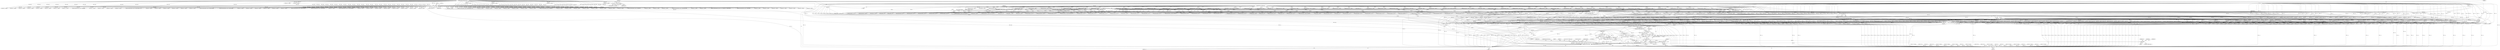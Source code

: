 digraph "0_qemu_30663fd26c0307e414622c7a8607fbc04f92ec14@pointer" {
"1003563" [label="(Call,s->pc++)"];
"1000896" [label="(Call,s->pc++)"];
"1000656" [label="(Call,s->pc++)"];
"1000651" [label="(Call,cpu_ldub_code(env, s->pc))"];
"1000564" [label="(MethodParameterIn,CPUX86State *env)"];
"1000641" [label="(Call,s->pc - pc_start)"];
"1000589" [label="(Call,s->pc = pc_start)"];
"1000566" [label="(MethodParameterIn,target_ulong pc_start)"];
"1000874" [label="(Call,s->pc++)"];
"1000807" [label="(Call,s->pc++)"];
"1000790" [label="(Call,cpu_ldub_code(env, s->pc))"];
"1001032" [label="(Call,s->pc++)"];
"1000846" [label="(Call,s->pc++)"];
"1003561" [label="(Call,cpu_ldub_code(env, s->pc++))"];
"1003559" [label="(Call,modrm = cpu_ldub_code(env, s->pc++))"];
"1003570" [label="(Call,modrm >> 3)"];
"1003569" [label="(Call,(modrm >> 3) & 7)"];
"1003567" [label="(Call,reg = (modrm >> 3) & 7)"];
"1003582" [label="(Call,reg >= 6)"];
"1003586" [label="(Call,gen_op_movl_T0_seg(reg))"];
"1003577" [label="(Call,modrm >> 6)"];
"1003576" [label="(Call,(modrm >> 6) & 3)"];
"1003574" [label="(Call,mod = (modrm >> 6) & 3)"];
"1003591" [label="(Call,mod == 3)"];
"1003596" [label="(Call,gen_ldst_modrm(env, s, modrm, ot, OR_TMP0, 1))"];
"1011821" [label="(Return,return s->pc;)"];
"1011828" [label="(Return,return s->pc;)"];
"1005899" [label="(Call,pc_start - s->cs_base)"];
"1000646" [label="(Literal,14)"];
"1005572" [label="(Call,pc_start - s->cs_base)"];
"1008432" [label="(Call,gen_svm_check_intercept(s, pc_start, SVM_EXIT_TR_WRITE))"];
"1005800" [label="(Call,s->pc - s->cs_base)"];
"1007564" [label="(Call,pc_start - s->cs_base)"];
"1011836" [label="(Return,return s->pc;)"];
"1003365" [label="(Call,cpu_ldub_code(env, s->pc++))"];
"1011829" [label="(Call,s->pc)"];
"1010590" [label="(Call,gen_lea_modrm(env, s, modrm))"];
"1005632" [label="(Call,s->pc - s->cs_base)"];
"1011665" [label="(Call,cpu_ldub_code(env, s->pc++))"];
"1003932" [label="(Call,s->pc += 8)"];
"1002805" [label="(Call,cpu_ldub_code(env, s->pc++))"];
"1010862" [label="(Call,pc_start - s->cs_base)"];
"1007702" [label="(Call,pc_start - s->cs_base)"];
"1005521" [label="(Call,s->pc - s->cs_base)"];
"1004394" [label="(Call,s->pc++)"];
"1003588" [label="(Call,ot = mod == 3 ? dflag : MO_16)"];
"1003149" [label="(Call,cpu_ldub_code(env, s->pc++))"];
"1007790" [label="(Call,gen_lea_modrm(env, s, modrm))"];
"1002161" [label="(Call,s->pc - s->cs_base)"];
"1003583" [label="(Identifier,reg)"];
"1000649" [label="(Call,b = cpu_ldub_code(env, s->pc))"];
"1007761" [label="(Call,cpu_ldub_code(env, s->pc++))"];
"1003421" [label="(Call,gen_lea_modrm(env, s, modrm))"];
"1006556" [label="(Call,gen_svm_check_intercept(s, pc_start, SVM_EXIT_PUSHF))"];
"1003299" [label="(Call,s->pc - s->cs_base)"];
"1003635" [label="(Call,s->pc++)"];
"1002685" [label="(Call,s->pc++)"];
"1003580" [label="(Literal,3)"];
"1009740" [label="(Call,cpu_ldub_code(env, s->pc++))"];
"1010791" [label="(Call,pc_start - s->cs_base)"];
"1000872" [label="(Call,cpu_ldub_code(env, s->pc++))"];
"1003480" [label="(Call,gen_ldst_modrm(env, s, modrm, ot, OR_TMP0, 0))"];
"1003595" [label="(Identifier,MO_16)"];
"1008951" [label="(Call,pc_start - s->cs_base)"];
"1005754" [label="(Call,pc_start - s->cs_base)"];
"1011840" [label="(MethodReturn,static target_ulong)"];
"1008878" [label="(Call,pc_start - s->cs_base)"];
"1009054" [label="(Call,pc_start - s->cs_base)"];
"1008647" [label="(Call,s->pc - s->cs_base)"];
"1005744" [label="(Call,s->pc++)"];
"1003577" [label="(Call,modrm >> 6)"];
"1007763" [label="(Call,s->pc++)"];
"1008810" [label="(Call,pc_start - s->cs_base)"];
"1003399" [label="(Call,s->pc++)"];
"1006386" [label="(Call,insn_get(env, s, ot))"];
"1000875" [label="(Call,s->pc)"];
"1003465" [label="(Call,cpu_ldub_code(env, s->pc++))"];
"1005627" [label="(Call,pc_start - s->cs_base)"];
"1000656" [label="(Call,s->pc++)"];
"1003603" [label="(ControlStructure,break;)"];
"1006609" [label="(Call,pc_start - s->cs_base)"];
"1006414" [label="(Call,s->pc - s->cs_base)"];
"1011821" [label="(Return,return s->pc;)"];
"1011108" [label="(Call,s->pc++)"];
"1006752" [label="(Call,s->pc - s->cs_base)"];
"1003495" [label="(Call,cpu_ldub_code(env, s->pc++))"];
"1005550" [label="(Call,pc_start - s->cs_base)"];
"1002504" [label="(Call,cpu_ldub_code(env, s->pc++))"];
"1006077" [label="(Call,s->pc += 2)"];
"1003467" [label="(Call,s->pc++)"];
"1003591" [label="(Call,mod == 3)"];
"1006096" [label="(Call,pc_start - s->cs_base)"];
"1003564" [label="(Call,s->pc)"];
"1003559" [label="(Call,modrm = cpu_ldub_code(env, s->pc++))"];
"1004176" [label="(Call,s->pc - s->cs_base)"];
"1005426" [label="(Call,pc_start - s->cs_base)"];
"1003581" [label="(ControlStructure,if (reg >= 6))"];
"1001032" [label="(Call,s->pc++)"];
"1003228" [label="(Call,cpu_ldub_code(env, s->pc++))"];
"1003579" [label="(Literal,6)"];
"1000782" [label="(Block,)"];
"1009889" [label="(Call,cpu_ldub_code(env, s->pc++))"];
"1010007" [label="(Call,s->pc++)"];
"1011070" [label="(Call,s->pc++)"];
"1000790" [label="(Call,cpu_ldub_code(env, s->pc))"];
"1004119" [label="(Call,s->pc++)"];
"1007025" [label="(Call,gen_lea_modrm_0(env, s, modrm))"];
"1006242" [label="(Call,insn_get(env, s, MO_16))"];
"1001030" [label="(Call,cpu_ldub_code(env, s->pc++))"];
"1008999" [label="(Call,pc_start - s->cs_base)"];
"1003560" [label="(Identifier,modrm)"];
"1000640" [label="(Call,s->pc - pc_start > 14)"];
"1000566" [label="(MethodParameterIn,target_ulong pc_start)"];
"1003572" [label="(Literal,3)"];
"1009641" [label="(Call,cpu_ldub_code(env, s->pc++))"];
"1005678" [label="(Call,pc_start - s->cs_base)"];
"1000641" [label="(Call,s->pc - pc_start)"];
"1000564" [label="(MethodParameterIn,CPUX86State *env)"];
"1005945" [label="(Call,s->pc - s->cs_base)"];
"1003568" [label="(Identifier,reg)"];
"1003567" [label="(Call,reg = (modrm >> 3) & 7)"];
"1003594" [label="(Identifier,dflag)"];
"1003135" [label="(Call,insn_get(env, s, MO_8))"];
"1010370" [label="(Call,s->pc++)"];
"1003497" [label="(Call,s->pc++)"];
"1008056" [label="(Call,s->pc - s->cs_base)"];
"1002506" [label="(Call,s->pc++)"];
"1006148" [label="(Call,gen_svm_check_intercept(s, pc_start, SVM_EXIT_IRET))"];
"1008572" [label="(Call,pc_start - s->cs_base)"];
"1001025" [label="(Block,)"];
"1004272" [label="(Call,cpu_ldub_code(env, s->pc++))"];
"1008869" [label="(Call,pc_start - s->cs_base)"];
"1011370" [label="(Call,s->pc - s->cs_base)"];
"1008156" [label="(Call,s->pc - pc_start)"];
"1007514" [label="(Call,pc_start - s->cs_base)"];
"1011106" [label="(Call,cpu_ldub_code(env, s->pc++))"];
"1005817" [label="(Call,cpu_ldub_code(env, s->pc++))"];
"1007446" [label="(Call,s->pc++)"];
"1008235" [label="(Call,pc_start - s->cs_base)"];
"1009990" [label="(Call,gen_nop_modrm(env, s, modrm))"];
"1005466" [label="(Call,s->pc - s->cs_base)"];
"1010425" [label="(Call,gen_lea_modrm_0(env, s, modrm))"];
"1007273" [label="(Call,gen_ldst_modrm(env, s, modrm, ot, OR_TMP0, 0))"];
"1006337" [label="(Call,insn_get(env, s, MO_16))"];
"1010094" [label="(Call,gen_bndck(env, s, modrm, TCG_COND_GTU, notu))"];
"1008425" [label="(Call,pc_start - s->cs_base)"];
"1010517" [label="(Call,gen_bndck(env, s, modrm, TCG_COND_GTU, cpu_bndu[reg]))"];
"1001328" [label="(Call,insn_get(env, s, ot))"];
"1004144" [label="(Call,gen_lea_modrm(env, s, modrm))"];
"1000653" [label="(Call,s->pc)"];
"1003126" [label="(Call,insn_get(env, s, ot))"];
"1008259" [label="(Call,s->pc++)"];
"1003585" [label="(ControlStructure,goto illegal_op;)"];
"1004392" [label="(Call,cpu_ldub_code(env, s->pc++))"];
"1003427" [label="(Call,insn_get(env, s, ot))"];
"1002807" [label="(Call,s->pc++)"];
"1006208" [label="(Call,s->pc - s->cs_base)"];
"1010653" [label="(Call,gen_lea_modrm_0(env, s, modrm))"];
"1008225" [label="(Call,pc_start - s->cs_base)"];
"1003346" [label="(Call,s->pc - s->cs_base)"];
"1008376" [label="(Call,gen_svm_check_intercept(s, pc_start, SVM_EXIT_TR_READ))"];
"1001227" [label="(Call,insn_get(env, s, ot))"];
"1008351" [label="(Call,gen_ldst_modrm(env, s, modrm, MO_16, OR_TMP0, 0))"];
"1003587" [label="(Identifier,reg)"];
"1010882" [label="(Call,s->pc - s->cs_base)"];
"1003721" [label="(Call,gen_lea_modrm(env, s, modrm))"];
"1009096" [label="(Call,pc_start - s->cs_base)"];
"1003826" [label="(Call,insn_get(env, s, s->aflag))"];
"1010989" [label="(Call,s->pc - s->cs_base)"];
"1003740" [label="(Call,s->pc++)"];
"1011036" [label="(Call,gen_svm_check_intercept(s, pc_start, SVM_EXIT_WRITE_CR0))"];
"1011822" [label="(Call,s->pc)"];
"1004202" [label="(Call,s->pc++)"];
"1011769" [label="(Call,gen_ldst_modrm(env, s, modrm, ot, OR_TMP0, 0))"];
"1011068" [label="(Call,cpu_ldub_code(env, s->pc++))"];
"1009960" [label="(Call,s->pc++)"];
"1002974" [label="(Call,s->pc++)"];
"1001991" [label="(Call,cpu_ldub_code(env, s->pc++))"];
"1009105" [label="(Call,pc_start - s->cs_base)"];
"1011683" [label="(Call,gen_nop_modrm(env, s, modrm))"];
"1008006" [label="(Call,pc_start - s->cs_base)"];
"1010929" [label="(Call,s->pc++)"];
"1010233" [label="(Call,gen_lea_modrm_0(env, s, modrm))"];
"1008068" [label="(Call,pc_start - s->cs_base)"];
"1006591" [label="(Call,gen_svm_check_intercept(s, pc_start, SVM_EXIT_POPF))"];
"1004059" [label="(Call,gen_lea_modrm(env, s, modrm))"];
"1005702" [label="(Call,s->pc - s->cs_base)"];
"1008096" [label="(Call,pc_start - s->cs_base)"];
"1002553" [label="(Call,insn_get(env, s, ot))"];
"1007646" [label="(Call,gen_svm_check_intercept(s, pc_start, SVM_EXIT_ICEBP))"];
"1005606" [label="(Call,pc_start - s->cs_base)"];
"1003367" [label="(Call,s->pc++)"];
"1006983" [label="(Call,cpu_ldub_code(env, s->pc++))"];
"1009180" [label="(Call,pc_start - s->cs_base)"];
"1006534" [label="(Call,s->pc++)"];
"1010768" [label="(Call,cpu_ldub_code(env, s->pc++))"];
"1009770" [label="(Call,gen_lea_modrm(env, s, modrm))"];
"1008834" [label="(Call,s->pc - s->cs_base)"];
"1006248" [label="(Call,s->pc - s->cs_base)"];
"1006408" [label="(Call,insn_get(env, s, MO_8))"];
"1009742" [label="(Call,s->pc++)"];
"1004336" [label="(Call,s->pc++)"];
"1005577" [label="(Call,s->pc - s->cs_base)"];
"1000645" [label="(Identifier,pc_start)"];
"1008436" [label="(Call,gen_ldst_modrm(env, s, modrm, MO_16, OR_TMP0, 0))"];
"1007631" [label="(Call,pc_start - s->cs_base)"];
"1001338" [label="(Call,insn_get(env, s, MO_8))"];
"1007458" [label="(Call,pc_start - s->cs_base)"];
"1011667" [label="(Call,s->pc++)"];
"1003601" [label="(Identifier,OR_TMP0)"];
"1008620" [label="(Call,s->pc - pc_start)"];
"1011043" [label="(Call,s->pc - s->cs_base)"];
"1001192" [label="(Call,gen_lea_modrm(env, s, modrm))"];
"1000943" [label="(Call,CODE64(s))"];
"1005555" [label="(Call,s->pc - s->cs_base)"];
"1003769" [label="(Call,gen_lea_modrm_0(env, s, modrm))"];
"1002972" [label="(Call,cpu_ldub_code(env, s->pc++))"];
"1009643" [label="(Call,s->pc++)"];
"1003600" [label="(Identifier,ot)"];
"1000661" [label="(Identifier,b)"];
"1005494" [label="(Call,pc_start - s->cs_base)"];
"1009996" [label="(Call,gen_nop_modrm(env, s, modrm))"];
"1010802" [label="(Call,s->pc++)"];
"1011000" [label="(Call,gen_svm_check_intercept(s, pc_start, SVM_EXIT_READ_DR0 + reg))"];
"1002335" [label="(Call,cpu_ldub_code(env, s->pc++))"];
"1003380" [label="(Call,gen_ldst_modrm(env, s, modrm, ot, reg, 1))"];
"1007889" [label="(Call,s->pc - s->cs_base)"];
"1003533" [label="(Call,s->pc - s->cs_base)"];
"1006879" [label="(Call,s->pc++)"];
"1007639" [label="(Call,s->pc - pc_start)"];
"1000585" [label="(Call,s->pc_start = s->pc = pc_start)"];
"1008243" [label="(Call,s->pc - pc_start)"];
"1001157" [label="(Call,cpu_ldub_code(env, s->pc++))"];
"1003817" [label="(Call,s->pc += 8)"];
"1002337" [label="(Call,s->pc++)"];
"1008462" [label="(Call,gen_ldst_modrm(env, s, modrm, MO_16, OR_TMP0, 0))"];
"1011812" [label="(Call,gen_sse(env, s, b, pc_start, rex_r))"];
"1003563" [label="(Call,s->pc++)"];
"1000791" [label="(Identifier,env)"];
"1003586" [label="(Call,gen_op_movl_T0_seg(reg))"];
"1008257" [label="(Call,cpu_ldub_code(env, s->pc++))"];
"1000897" [label="(Call,s->pc)"];
"1002570" [label="(Call,insn_get(env, s, MO_8))"];
"1002683" [label="(Call,cpu_ldub_code(env, s->pc++))"];
"1004334" [label="(Call,cpu_ldub_code(env, s->pc++))"];
"1000593" [label="(Identifier,pc_start)"];
"1003599" [label="(Identifier,modrm)"];
"1008918" [label="(Call,pc_start - s->cs_base)"];
"1003569" [label="(Call,(modrm >> 3) & 7)"];
"1010167" [label="(Call,gen_lea_modrm(env, s, modrm))"];
"1008176" [label="(Call,pc_start - s->cs_base)"];
"1007652" [label="(Call,pc_start - s->cs_base)"];
"1003633" [label="(Call,cpu_ldub_code(env, s->pc++))"];
"1011740" [label="(Call,s->pc++)"];
"1008960" [label="(Call,pc_start - s->cs_base)"];
"1006327" [label="(Call,insn_get(env, s, MO_32))"];
"1004005" [label="(Call,cpu_ldub_code(env, s->pc++))"];
"1004200" [label="(Call,cpu_ldub_code(env, s->pc++))"];
"1005431" [label="(Call,s->pc - s->cs_base)"];
"1001993" [label="(Call,s->pc++)"];
"1000642" [label="(Call,s->pc)"];
"1010918" [label="(Call,pc_start - s->cs_base)"];
"1003596" [label="(Call,gen_ldst_modrm(env, s, modrm, ot, OR_TMP0, 1))"];
"1010055" [label="(Call,gen_bndck(env, s, modrm, TCG_COND_LTU, cpu_bndl[reg]))"];
"1007745" [label="(Call,pc_start - s->cs_base)"];
"1011704" [label="(Call,s->pc - s->cs_base)"];
"1008128" [label="(Call,pc_start - s->cs_base)"];
"1004007" [label="(Call,s->pc++)"];
"1008027" [label="(Call,pc_start - s->cs_base)"];
"1000813" [label="(Identifier,prefixes)"];
"1011738" [label="(Call,cpu_ldub_code(env, s->pc++))"];
"1003589" [label="(Identifier,ot)"];
"1009904" [label="(Call,gen_ldst_modrm(env, s, modrm, MO_16, OR_TMP0, 0))"];
"1011689" [label="(Call,gen_svm_check_intercept(s, pc_start, SVM_EXIT_RSM))"];
"1006574" [label="(Call,pc_start - s->cs_base)"];
"1006031" [label="(Call,s->pc += 2)"];
"1008311" [label="(Call,gen_ldst_modrm(env, s, modrm, ot, OR_TMP0, 1))"];
"1000792" [label="(Call,s->pc)"];
"1003602" [label="(Literal,1)"];
"1005461" [label="(Call,pc_start - s->cs_base)"];
"1011828" [label="(Return,return s->pc;)"];
"1005499" [label="(Call,s->pc - s->cs_base)"];
"1001077" [label="(Call,s->pc++)"];
"1005829" [label="(Call,pc_start - s->cs_base)"];
"1000657" [label="(Call,s->pc)"];
"1006392" [label="(Call,insn_get(env, s, MO_16))"];
"1008612" [label="(Call,pc_start - s->cs_base)"];
"1003578" [label="(Identifier,modrm)"];
"1005819" [label="(Call,s->pc++)"];
"1010927" [label="(Call,cpu_ldub_code(env, s->pc++))"];
"1007681" [label="(Call,pc_start - s->cs_base)"];
"1003738" [label="(Call,cpu_ldub_code(env, s->pc++))"];
"1005968" [label="(Call,pc_start - s->cs_base)"];
"1005742" [label="(Call,cpu_ldub_code(env, s->pc++))"];
"1010759" [label="(Call,gen_nop_modrm(env, s, modrm))"];
"1007610" [label="(Call,pc_start - s->cs_base)"];
"1003576" [label="(Call,(modrm >> 6) & 3)"];
"1007996" [label="(Call,pc_start - s->cs_base)"];
"1010368" [label="(Call,cpu_ldub_code(env, s->pc++))"];
"1002220" [label="(Call,s->pc - s->cs_base)"];
"1010800" [label="(Call,cpu_ldub_code(env, s->pc++))"];
"1006343" [label="(Call,s->pc - s->cs_base)"];
"1009495" [label="(Call,s->pc - s->cs_base)"];
"1000565" [label="(MethodParameterIn,DisasContext *s)"];
"1001390" [label="(Call,cpu_ldub_code(env, s->pc++))"];
"1007550" [label="(Call,pc_start - s->cs_base)"];
"1006940" [label="(Call,cpu_ldub_code(env, s->pc++))"];
"1006015" [label="(Call,s->pc - s->cs_base)"];
"1005516" [label="(Call,pc_start - s->cs_base)"];
"1007730" [label="(Call,s->pc - s->cs_base)"];
"1000808" [label="(Call,s->pc)"];
"1000788" [label="(Call,vex2 = cpu_ldub_code(env, s->pc))"];
"1006501" [label="(Call,s->pc++)"];
"1011095" [label="(Call,gen_ldst_modrm(env, s, modrm, ot, reg, 1))"];
"1007883" [label="(Call,insn_get(env, s, MO_8))"];
"1002083" [label="(Call,gen_lea_modrm(env, s, modrm))"];
"1000651" [label="(Call,cpu_ldub_code(env, s->pc))"];
"1003574" [label="(Call,mod = (modrm >> 6) & 3)"];
"1006072" [label="(Call,cpu_ldsw_code(env, s->pc))"];
"1001392" [label="(Call,s->pc++)"];
"1003570" [label="(Call,modrm >> 3)"];
"1001110" [label="(Call,gen_lea_modrm(env, s, modrm))"];
"1003584" [label="(Literal,6)"];
"1002858" [label="(Call,gen_lea_modrm(env, s, modrm))"];
"1001467" [label="(Call,insn_get(env, s, ot))"];
"1001159" [label="(Call,s->pc++)"];
"1009694" [label="(Call,gen_lea_modrm(env, s, modrm))"];
"1003812" [label="(Call,cpu_ldq_code(env, s->pc))"];
"1000652" [label="(Identifier,env)"];
"1010774" [label="(Call,gen_nop_modrm(env, s, modrm))"];
"1003009" [label="(Call,gen_lea_modrm(env, s, modrm))"];
"1008347" [label="(Call,gen_svm_check_intercept(s, pc_start, SVM_EXIT_LDTR_WRITE))"];
"1009620" [label="(Call,gen_svm_check_intercept(s, pc_start, (b & 2) ? SVM_EXIT_INVD : SVM_EXIT_WBINVD))"];
"1006877" [label="(Call,cpu_ldub_code(env, s->pc++))"];
"1003517" [label="(Call,gen_ldst_modrm(env, s, modrm, MO_16, OR_TMP0, 0))"];
"1001307" [label="(Call,gen_lea_modrm(env, s, modrm))"];
"1009613" [label="(Call,pc_start - s->cs_base)"];
"1002377" [label="(Call,insn_get(env, s, ot))"];
"1006183" [label="(Call,pc_start - s->cs_base)"];
"1002350" [label="(Call,gen_ldst_modrm(env, s, modrm, ot, OR_TMP0, 0))"];
"1007444" [label="(Call,cpu_ldub_code(env, s->pc++))"];
"1010971" [label="(Call,gen_svm_check_intercept(s, pc_start, SVM_EXIT_WRITE_DR0 + reg))"];
"1009063" [label="(Call,pc_start - s->cs_base)"];
"1003151" [label="(Call,s->pc++)"];
"1008396" [label="(Call,gen_ldst_modrm(env, s, modrm, ot, OR_TMP0, 1))"];
"1006232" [label="(Call,insn_get(env, s, MO_32))"];
"1001434" [label="(Call,gen_lea_modrm(env, s, modrm))"];
"1003593" [label="(Literal,3)"];
"1007258" [label="(Call,cpu_ldub_code(env, s->pc++))"];
"1003216" [label="(Call,cpu_lduw_code(env, s->pc))"];
"1003230" [label="(Call,s->pc++)"];
"1007600" [label="(Call,pc_start - s->cs_base)"];
"1005391" [label="(Call,pc_start - s->cs_base)"];
"1007615" [label="(Call,s->pc - s->cs_base)"];
"1003598" [label="(Identifier,s)"];
"1003590" [label="(Call,mod == 3 ? dflag : MO_16)"];
"1000847" [label="(Call,s->pc)"];
"1009453" [label="(Call,s->pc - s->cs_base)"];
"1003592" [label="(Identifier,mod)"];
"1008496" [label="(Call,s->pc++)"];
"1010005" [label="(Call,cpu_ldub_code(env, s->pc++))"];
"1000807" [label="(Call,s->pc++)"];
"1009520" [label="(Call,pc_start - s->cs_base)"];
"1010360" [label="(Call,gen_nop_modrm(env, s, modrm))"];
"1006942" [label="(Call,s->pc++)"];
"1000894" [label="(Call,cpu_ldub_code(env, s->pc++))"];
"1008676" [label="(Call,s->pc - s->cs_base)"];
"1000874" [label="(Call,s->pc++)"];
"1006470" [label="(Call,s->pc - s->cs_base)"];
"1001033" [label="(Call,s->pc)"];
"1004274" [label="(Call,s->pc++)"];
"1002539" [label="(Call,gen_ldst_modrm(env, s, modrm, ot, OR_TMP0, 0))"];
"1002898" [label="(Call,gen_lea_modrm(env, s, modrm))"];
"1008340" [label="(Call,pc_start - s->cs_base)"];
"1006300" [label="(Call,insn_get(env, s, ot))"];
"1003561" [label="(Call,cpu_ldub_code(env, s->pc++))"];
"1008494" [label="(Call,cpu_ldub_code(env, s->pc++))"];
"1002740" [label="(Call,gen_lea_modrm(env, s, modrm))"];
"1004117" [label="(Call,cpu_ldub_code(env, s->pc++))"];
"1003582" [label="(Call,reg >= 6)"];
"1001075" [label="(Call,cpu_ldub_code(env, s->pc++))"];
"1003571" [label="(Identifier,modrm)"];
"1002241" [label="(Call,s->pc - s->cs_base)"];
"1002302" [label="(Call,s->pc - s->cs_base)"];
"1000567" [label="(Block,)"];
"1003597" [label="(Identifier,env)"];
"1003562" [label="(Identifier,env)"];
"1005396" [label="(Call,s->pc - s->cs_base)"];
"1000896" [label="(Call,s->pc++)"];
"1007482" [label="(Call,s->pc++)"];
"1001260" [label="(Call,s->pc++)"];
"1003397" [label="(Call,cpu_ldub_code(env, s->pc++))"];
"1007522" [label="(Call,s->pc - pc_start)"];
"1004369" [label="(Call,gen_lea_modrm(env, s, modrm))"];
"1008291" [label="(Call,gen_svm_check_intercept(s, pc_start, SVM_EXIT_LDTR_READ))"];
"1000846" [label="(Call,s->pc++)"];
"1006026" [label="(Call,cpu_ldsw_code(env, s->pc))"];
"1006306" [label="(Call,insn_get(env, s, MO_16))"];
"1003040" [label="(Call,gen_lea_modrm(env, s, modrm))"];
"1007580" [label="(Call,cpu_ldub_code(env, s->pc++))"];
"1011833" [label="(Call,gen_unknown_opcode(env, s))"];
"1005876" [label="(Call,s->pc - s->cs_base)"];
"1009891" [label="(Call,s->pc++)"];
"1005725" [label="(Call,s->pc - s->cs_base)"];
"1009590" [label="(Call,s->pc - s->cs_base)"];
"1010770" [label="(Call,s->pc++)"];
"1007260" [label="(Call,s->pc++)"];
"1009561" [label="(Call,pc_start - s->cs_base)"];
"1000589" [label="(Call,s->pc = pc_start)"];
"1009171" [label="(Call,pc_start - s->cs_base)"];
"1009138" [label="(Call,pc_start - s->cs_base)"];
"1005655" [label="(Call,s->pc - s->cs_base)"];
"1008148" [label="(Call,pc_start - s->cs_base)"];
"1009958" [label="(Call,cpu_ldub_code(env, s->pc++))"];
"1009008" [label="(Call,pc_start - s->cs_base)"];
"1011029" [label="(Call,pc_start - s->cs_base)"];
"1007582" [label="(Call,s->pc++)"];
"1003573" [label="(Literal,7)"];
"1003575" [label="(Identifier,mod)"];
"1005697" [label="(Call,pc_start - s->cs_base)"];
"1008892" [label="(Call,s->pc - pc_start)"];
"1004440" [label="(Call,s->pc++)"];
"1001258" [label="(Call,cpu_ldub_code(env, s->pc++))"];
"1007480" [label="(Call,cpu_ldub_code(env, s->pc++))"];
"1008206" [label="(Call,pc_start - s->cs_base)"];
"1006985" [label="(Call,s->pc++)"];
"1007569" [label="(Call,s->pc - s->cs_base)"];
"1004235" [label="(Call,gen_lea_modrm(env, s, modrm))"];
"1000844" [label="(Call,cpu_ldub_code(env, s->pc++))"];
"1006915" [label="(Call,gen_lea_modrm(env, s, modrm))"];
"1000590" [label="(Call,s->pc)"];
"1003195" [label="(Call,gen_ldst_modrm(env, s, modrm, ot, OR_TMP0, 1))"];
"1003563" -> "1003561"  [label="AST: "];
"1003563" -> "1003564"  [label="CFG: "];
"1003564" -> "1003563"  [label="AST: "];
"1003561" -> "1003563"  [label="CFG: "];
"1003563" -> "1011840"  [label="DDG: s->pc"];
"1003563" -> "1003561"  [label="DDG: s->pc"];
"1000896" -> "1003563"  [label="DDG: s->pc"];
"1000790" -> "1003563"  [label="DDG: s->pc"];
"1001032" -> "1003563"  [label="DDG: s->pc"];
"1000656" -> "1003563"  [label="DDG: s->pc"];
"1000874" -> "1003563"  [label="DDG: s->pc"];
"1000846" -> "1003563"  [label="DDG: s->pc"];
"1003563" -> "1011821"  [label="DDG: s->pc"];
"1003563" -> "1011828"  [label="DDG: s->pc"];
"1000896" -> "1000894"  [label="AST: "];
"1000896" -> "1000897"  [label="CFG: "];
"1000897" -> "1000896"  [label="AST: "];
"1000894" -> "1000896"  [label="CFG: "];
"1000896" -> "1011840"  [label="DDG: s->pc"];
"1000896" -> "1000894"  [label="DDG: s->pc"];
"1000656" -> "1000896"  [label="DDG: s->pc"];
"1000874" -> "1000896"  [label="DDG: s->pc"];
"1000896" -> "1001032"  [label="DDG: s->pc"];
"1000896" -> "1001077"  [label="DDG: s->pc"];
"1000896" -> "1001159"  [label="DDG: s->pc"];
"1000896" -> "1001260"  [label="DDG: s->pc"];
"1000896" -> "1001392"  [label="DDG: s->pc"];
"1000896" -> "1001993"  [label="DDG: s->pc"];
"1000896" -> "1002161"  [label="DDG: s->pc"];
"1000896" -> "1002220"  [label="DDG: s->pc"];
"1000896" -> "1002241"  [label="DDG: s->pc"];
"1000896" -> "1002302"  [label="DDG: s->pc"];
"1000896" -> "1002337"  [label="DDG: s->pc"];
"1000896" -> "1002506"  [label="DDG: s->pc"];
"1000896" -> "1002685"  [label="DDG: s->pc"];
"1000896" -> "1002807"  [label="DDG: s->pc"];
"1000896" -> "1002974"  [label="DDG: s->pc"];
"1000896" -> "1003151"  [label="DDG: s->pc"];
"1000896" -> "1003216"  [label="DDG: s->pc"];
"1000896" -> "1003299"  [label="DDG: s->pc"];
"1000896" -> "1003346"  [label="DDG: s->pc"];
"1000896" -> "1003367"  [label="DDG: s->pc"];
"1000896" -> "1003399"  [label="DDG: s->pc"];
"1000896" -> "1003467"  [label="DDG: s->pc"];
"1000896" -> "1003497"  [label="DDG: s->pc"];
"1000896" -> "1003635"  [label="DDG: s->pc"];
"1000896" -> "1003740"  [label="DDG: s->pc"];
"1000896" -> "1003812"  [label="DDG: s->pc"];
"1000896" -> "1004007"  [label="DDG: s->pc"];
"1000896" -> "1004119"  [label="DDG: s->pc"];
"1000896" -> "1004202"  [label="DDG: s->pc"];
"1000896" -> "1004336"  [label="DDG: s->pc"];
"1000896" -> "1005396"  [label="DDG: s->pc"];
"1000896" -> "1005431"  [label="DDG: s->pc"];
"1000896" -> "1005466"  [label="DDG: s->pc"];
"1000896" -> "1005499"  [label="DDG: s->pc"];
"1000896" -> "1005521"  [label="DDG: s->pc"];
"1000896" -> "1005555"  [label="DDG: s->pc"];
"1000896" -> "1005577"  [label="DDG: s->pc"];
"1000896" -> "1005632"  [label="DDG: s->pc"];
"1000896" -> "1005655"  [label="DDG: s->pc"];
"1000896" -> "1005702"  [label="DDG: s->pc"];
"1000896" -> "1005725"  [label="DDG: s->pc"];
"1000896" -> "1005744"  [label="DDG: s->pc"];
"1000896" -> "1005819"  [label="DDG: s->pc"];
"1000896" -> "1005945"  [label="DDG: s->pc"];
"1000896" -> "1006015"  [label="DDG: s->pc"];
"1000896" -> "1006026"  [label="DDG: s->pc"];
"1000896" -> "1006072"  [label="DDG: s->pc"];
"1000896" -> "1006208"  [label="DDG: s->pc"];
"1000896" -> "1006248"  [label="DDG: s->pc"];
"1000896" -> "1006343"  [label="DDG: s->pc"];
"1000896" -> "1006414"  [label="DDG: s->pc"];
"1000896" -> "1006752"  [label="DDG: s->pc"];
"1000896" -> "1006879"  [label="DDG: s->pc"];
"1000896" -> "1006985"  [label="DDG: s->pc"];
"1000896" -> "1007260"  [label="DDG: s->pc"];
"1000896" -> "1007446"  [label="DDG: s->pc"];
"1000896" -> "1007482"  [label="DDG: s->pc"];
"1000896" -> "1007522"  [label="DDG: s->pc"];
"1000896" -> "1007569"  [label="DDG: s->pc"];
"1000896" -> "1007582"  [label="DDG: s->pc"];
"1000896" -> "1007639"  [label="DDG: s->pc"];
"1000896" -> "1007730"  [label="DDG: s->pc"];
"1000896" -> "1007763"  [label="DDG: s->pc"];
"1000896" -> "1007889"  [label="DDG: s->pc"];
"1000896" -> "1008056"  [label="DDG: s->pc"];
"1000896" -> "1008156"  [label="DDG: s->pc"];
"1000896" -> "1008243"  [label="DDG: s->pc"];
"1000896" -> "1008259"  [label="DDG: s->pc"];
"1000896" -> "1008496"  [label="DDG: s->pc"];
"1000896" -> "1008620"  [label="DDG: s->pc"];
"1000896" -> "1008647"  [label="DDG: s->pc"];
"1000896" -> "1008676"  [label="DDG: s->pc"];
"1000896" -> "1008834"  [label="DDG: s->pc"];
"1000896" -> "1008892"  [label="DDG: s->pc"];
"1000896" -> "1009590"  [label="DDG: s->pc"];
"1000896" -> "1009643"  [label="DDG: s->pc"];
"1000896" -> "1009742"  [label="DDG: s->pc"];
"1000896" -> "1009891"  [label="DDG: s->pc"];
"1000896" -> "1009960"  [label="DDG: s->pc"];
"1000896" -> "1010007"  [label="DDG: s->pc"];
"1000896" -> "1010370"  [label="DDG: s->pc"];
"1000896" -> "1010770"  [label="DDG: s->pc"];
"1000896" -> "1010802"  [label="DDG: s->pc"];
"1000896" -> "1010882"  [label="DDG: s->pc"];
"1000896" -> "1010929"  [label="DDG: s->pc"];
"1000896" -> "1011043"  [label="DDG: s->pc"];
"1000896" -> "1011070"  [label="DDG: s->pc"];
"1000896" -> "1011108"  [label="DDG: s->pc"];
"1000896" -> "1011667"  [label="DDG: s->pc"];
"1000896" -> "1011704"  [label="DDG: s->pc"];
"1000896" -> "1011740"  [label="DDG: s->pc"];
"1000896" -> "1011821"  [label="DDG: s->pc"];
"1000896" -> "1011828"  [label="DDG: s->pc"];
"1000896" -> "1011836"  [label="DDG: s->pc"];
"1000656" -> "1000567"  [label="AST: "];
"1000656" -> "1000657"  [label="CFG: "];
"1000657" -> "1000656"  [label="AST: "];
"1000661" -> "1000656"  [label="CFG: "];
"1000656" -> "1011840"  [label="DDG: s->pc"];
"1000656" -> "1000641"  [label="DDG: s->pc"];
"1000651" -> "1000656"  [label="DDG: s->pc"];
"1000656" -> "1000790"  [label="DDG: s->pc"];
"1000656" -> "1001032"  [label="DDG: s->pc"];
"1000656" -> "1001077"  [label="DDG: s->pc"];
"1000656" -> "1001159"  [label="DDG: s->pc"];
"1000656" -> "1001260"  [label="DDG: s->pc"];
"1000656" -> "1001392"  [label="DDG: s->pc"];
"1000656" -> "1001993"  [label="DDG: s->pc"];
"1000656" -> "1002161"  [label="DDG: s->pc"];
"1000656" -> "1002220"  [label="DDG: s->pc"];
"1000656" -> "1002241"  [label="DDG: s->pc"];
"1000656" -> "1002302"  [label="DDG: s->pc"];
"1000656" -> "1002337"  [label="DDG: s->pc"];
"1000656" -> "1002506"  [label="DDG: s->pc"];
"1000656" -> "1002685"  [label="DDG: s->pc"];
"1000656" -> "1002807"  [label="DDG: s->pc"];
"1000656" -> "1002974"  [label="DDG: s->pc"];
"1000656" -> "1003151"  [label="DDG: s->pc"];
"1000656" -> "1003216"  [label="DDG: s->pc"];
"1000656" -> "1003299"  [label="DDG: s->pc"];
"1000656" -> "1003346"  [label="DDG: s->pc"];
"1000656" -> "1003367"  [label="DDG: s->pc"];
"1000656" -> "1003399"  [label="DDG: s->pc"];
"1000656" -> "1003467"  [label="DDG: s->pc"];
"1000656" -> "1003497"  [label="DDG: s->pc"];
"1000656" -> "1003635"  [label="DDG: s->pc"];
"1000656" -> "1003740"  [label="DDG: s->pc"];
"1000656" -> "1003812"  [label="DDG: s->pc"];
"1000656" -> "1004007"  [label="DDG: s->pc"];
"1000656" -> "1004119"  [label="DDG: s->pc"];
"1000656" -> "1004202"  [label="DDG: s->pc"];
"1000656" -> "1004336"  [label="DDG: s->pc"];
"1000656" -> "1005396"  [label="DDG: s->pc"];
"1000656" -> "1005431"  [label="DDG: s->pc"];
"1000656" -> "1005466"  [label="DDG: s->pc"];
"1000656" -> "1005499"  [label="DDG: s->pc"];
"1000656" -> "1005521"  [label="DDG: s->pc"];
"1000656" -> "1005555"  [label="DDG: s->pc"];
"1000656" -> "1005577"  [label="DDG: s->pc"];
"1000656" -> "1005632"  [label="DDG: s->pc"];
"1000656" -> "1005655"  [label="DDG: s->pc"];
"1000656" -> "1005702"  [label="DDG: s->pc"];
"1000656" -> "1005725"  [label="DDG: s->pc"];
"1000656" -> "1005744"  [label="DDG: s->pc"];
"1000656" -> "1005819"  [label="DDG: s->pc"];
"1000656" -> "1005945"  [label="DDG: s->pc"];
"1000656" -> "1006015"  [label="DDG: s->pc"];
"1000656" -> "1006026"  [label="DDG: s->pc"];
"1000656" -> "1006072"  [label="DDG: s->pc"];
"1000656" -> "1006208"  [label="DDG: s->pc"];
"1000656" -> "1006248"  [label="DDG: s->pc"];
"1000656" -> "1006343"  [label="DDG: s->pc"];
"1000656" -> "1006414"  [label="DDG: s->pc"];
"1000656" -> "1006752"  [label="DDG: s->pc"];
"1000656" -> "1006879"  [label="DDG: s->pc"];
"1000656" -> "1006985"  [label="DDG: s->pc"];
"1000656" -> "1007260"  [label="DDG: s->pc"];
"1000656" -> "1007446"  [label="DDG: s->pc"];
"1000656" -> "1007482"  [label="DDG: s->pc"];
"1000656" -> "1007522"  [label="DDG: s->pc"];
"1000656" -> "1007569"  [label="DDG: s->pc"];
"1000656" -> "1007582"  [label="DDG: s->pc"];
"1000656" -> "1007639"  [label="DDG: s->pc"];
"1000656" -> "1007730"  [label="DDG: s->pc"];
"1000656" -> "1007763"  [label="DDG: s->pc"];
"1000656" -> "1007889"  [label="DDG: s->pc"];
"1000656" -> "1008056"  [label="DDG: s->pc"];
"1000656" -> "1008156"  [label="DDG: s->pc"];
"1000656" -> "1008243"  [label="DDG: s->pc"];
"1000656" -> "1008259"  [label="DDG: s->pc"];
"1000656" -> "1008496"  [label="DDG: s->pc"];
"1000656" -> "1008620"  [label="DDG: s->pc"];
"1000656" -> "1008647"  [label="DDG: s->pc"];
"1000656" -> "1008676"  [label="DDG: s->pc"];
"1000656" -> "1008834"  [label="DDG: s->pc"];
"1000656" -> "1008892"  [label="DDG: s->pc"];
"1000656" -> "1009590"  [label="DDG: s->pc"];
"1000656" -> "1009643"  [label="DDG: s->pc"];
"1000656" -> "1009742"  [label="DDG: s->pc"];
"1000656" -> "1009891"  [label="DDG: s->pc"];
"1000656" -> "1009960"  [label="DDG: s->pc"];
"1000656" -> "1010007"  [label="DDG: s->pc"];
"1000656" -> "1010370"  [label="DDG: s->pc"];
"1000656" -> "1010770"  [label="DDG: s->pc"];
"1000656" -> "1010802"  [label="DDG: s->pc"];
"1000656" -> "1010882"  [label="DDG: s->pc"];
"1000656" -> "1010929"  [label="DDG: s->pc"];
"1000656" -> "1011043"  [label="DDG: s->pc"];
"1000656" -> "1011070"  [label="DDG: s->pc"];
"1000656" -> "1011108"  [label="DDG: s->pc"];
"1000656" -> "1011667"  [label="DDG: s->pc"];
"1000656" -> "1011704"  [label="DDG: s->pc"];
"1000656" -> "1011740"  [label="DDG: s->pc"];
"1000656" -> "1011821"  [label="DDG: s->pc"];
"1000656" -> "1011828"  [label="DDG: s->pc"];
"1000656" -> "1011836"  [label="DDG: s->pc"];
"1000651" -> "1000649"  [label="AST: "];
"1000651" -> "1000653"  [label="CFG: "];
"1000652" -> "1000651"  [label="AST: "];
"1000653" -> "1000651"  [label="AST: "];
"1000649" -> "1000651"  [label="CFG: "];
"1000651" -> "1011840"  [label="DDG: env"];
"1000651" -> "1000649"  [label="DDG: env"];
"1000651" -> "1000649"  [label="DDG: s->pc"];
"1000564" -> "1000651"  [label="DDG: env"];
"1000641" -> "1000651"  [label="DDG: s->pc"];
"1000651" -> "1000790"  [label="DDG: env"];
"1000651" -> "1000894"  [label="DDG: env"];
"1000651" -> "1001030"  [label="DDG: env"];
"1000651" -> "1001075"  [label="DDG: env"];
"1000651" -> "1001157"  [label="DDG: env"];
"1000651" -> "1001227"  [label="DDG: env"];
"1000651" -> "1001258"  [label="DDG: env"];
"1000651" -> "1001328"  [label="DDG: env"];
"1000651" -> "1001338"  [label="DDG: env"];
"1000651" -> "1001390"  [label="DDG: env"];
"1000651" -> "1001467"  [label="DDG: env"];
"1000651" -> "1001991"  [label="DDG: env"];
"1000651" -> "1002335"  [label="DDG: env"];
"1000651" -> "1002377"  [label="DDG: env"];
"1000651" -> "1002504"  [label="DDG: env"];
"1000651" -> "1002683"  [label="DDG: env"];
"1000651" -> "1002805"  [label="DDG: env"];
"1000651" -> "1002972"  [label="DDG: env"];
"1000651" -> "1003126"  [label="DDG: env"];
"1000651" -> "1003135"  [label="DDG: env"];
"1000651" -> "1003149"  [label="DDG: env"];
"1000651" -> "1003216"  [label="DDG: env"];
"1000651" -> "1003365"  [label="DDG: env"];
"1000651" -> "1003397"  [label="DDG: env"];
"1000651" -> "1003465"  [label="DDG: env"];
"1000651" -> "1003495"  [label="DDG: env"];
"1000651" -> "1003561"  [label="DDG: env"];
"1000651" -> "1003633"  [label="DDG: env"];
"1000651" -> "1003738"  [label="DDG: env"];
"1000651" -> "1003812"  [label="DDG: env"];
"1000651" -> "1003826"  [label="DDG: env"];
"1000651" -> "1004005"  [label="DDG: env"];
"1000651" -> "1004117"  [label="DDG: env"];
"1000651" -> "1004200"  [label="DDG: env"];
"1000651" -> "1004334"  [label="DDG: env"];
"1000651" -> "1005742"  [label="DDG: env"];
"1000651" -> "1005817"  [label="DDG: env"];
"1000651" -> "1006026"  [label="DDG: env"];
"1000651" -> "1006072"  [label="DDG: env"];
"1000651" -> "1006232"  [label="DDG: env"];
"1000651" -> "1006242"  [label="DDG: env"];
"1000651" -> "1006300"  [label="DDG: env"];
"1000651" -> "1006327"  [label="DDG: env"];
"1000651" -> "1006337"  [label="DDG: env"];
"1000651" -> "1006386"  [label="DDG: env"];
"1000651" -> "1006408"  [label="DDG: env"];
"1000651" -> "1006877"  [label="DDG: env"];
"1000651" -> "1006983"  [label="DDG: env"];
"1000651" -> "1007258"  [label="DDG: env"];
"1000651" -> "1007444"  [label="DDG: env"];
"1000651" -> "1007480"  [label="DDG: env"];
"1000651" -> "1007580"  [label="DDG: env"];
"1000651" -> "1007761"  [label="DDG: env"];
"1000651" -> "1007883"  [label="DDG: env"];
"1000651" -> "1008257"  [label="DDG: env"];
"1000651" -> "1008311"  [label="DDG: env"];
"1000651" -> "1008351"  [label="DDG: env"];
"1000651" -> "1008396"  [label="DDG: env"];
"1000651" -> "1008436"  [label="DDG: env"];
"1000651" -> "1008462"  [label="DDG: env"];
"1000651" -> "1008494"  [label="DDG: env"];
"1000651" -> "1009641"  [label="DDG: env"];
"1000651" -> "1009740"  [label="DDG: env"];
"1000651" -> "1009889"  [label="DDG: env"];
"1000651" -> "1009958"  [label="DDG: env"];
"1000651" -> "1009990"  [label="DDG: env"];
"1000651" -> "1009996"  [label="DDG: env"];
"1000651" -> "1010005"  [label="DDG: env"];
"1000651" -> "1010368"  [label="DDG: env"];
"1000651" -> "1010768"  [label="DDG: env"];
"1000651" -> "1010800"  [label="DDG: env"];
"1000651" -> "1010927"  [label="DDG: env"];
"1000651" -> "1011068"  [label="DDG: env"];
"1000651" -> "1011106"  [label="DDG: env"];
"1000651" -> "1011665"  [label="DDG: env"];
"1000651" -> "1011738"  [label="DDG: env"];
"1000651" -> "1011812"  [label="DDG: env"];
"1000651" -> "1011833"  [label="DDG: env"];
"1000564" -> "1000563"  [label="AST: "];
"1000564" -> "1011840"  [label="DDG: env"];
"1000564" -> "1000790"  [label="DDG: env"];
"1000564" -> "1000844"  [label="DDG: env"];
"1000564" -> "1000872"  [label="DDG: env"];
"1000564" -> "1000894"  [label="DDG: env"];
"1000564" -> "1001030"  [label="DDG: env"];
"1000564" -> "1001075"  [label="DDG: env"];
"1000564" -> "1001110"  [label="DDG: env"];
"1000564" -> "1001157"  [label="DDG: env"];
"1000564" -> "1001192"  [label="DDG: env"];
"1000564" -> "1001227"  [label="DDG: env"];
"1000564" -> "1001258"  [label="DDG: env"];
"1000564" -> "1001307"  [label="DDG: env"];
"1000564" -> "1001328"  [label="DDG: env"];
"1000564" -> "1001338"  [label="DDG: env"];
"1000564" -> "1001390"  [label="DDG: env"];
"1000564" -> "1001434"  [label="DDG: env"];
"1000564" -> "1001467"  [label="DDG: env"];
"1000564" -> "1001991"  [label="DDG: env"];
"1000564" -> "1002083"  [label="DDG: env"];
"1000564" -> "1002335"  [label="DDG: env"];
"1000564" -> "1002350"  [label="DDG: env"];
"1000564" -> "1002377"  [label="DDG: env"];
"1000564" -> "1002504"  [label="DDG: env"];
"1000564" -> "1002539"  [label="DDG: env"];
"1000564" -> "1002553"  [label="DDG: env"];
"1000564" -> "1002570"  [label="DDG: env"];
"1000564" -> "1002683"  [label="DDG: env"];
"1000564" -> "1002740"  [label="DDG: env"];
"1000564" -> "1002805"  [label="DDG: env"];
"1000564" -> "1002858"  [label="DDG: env"];
"1000564" -> "1002898"  [label="DDG: env"];
"1000564" -> "1002972"  [label="DDG: env"];
"1000564" -> "1003009"  [label="DDG: env"];
"1000564" -> "1003040"  [label="DDG: env"];
"1000564" -> "1003126"  [label="DDG: env"];
"1000564" -> "1003135"  [label="DDG: env"];
"1000564" -> "1003149"  [label="DDG: env"];
"1000564" -> "1003195"  [label="DDG: env"];
"1000564" -> "1003216"  [label="DDG: env"];
"1000564" -> "1003228"  [label="DDG: env"];
"1000564" -> "1003365"  [label="DDG: env"];
"1000564" -> "1003380"  [label="DDG: env"];
"1000564" -> "1003397"  [label="DDG: env"];
"1000564" -> "1003421"  [label="DDG: env"];
"1000564" -> "1003427"  [label="DDG: env"];
"1000564" -> "1003465"  [label="DDG: env"];
"1000564" -> "1003480"  [label="DDG: env"];
"1000564" -> "1003495"  [label="DDG: env"];
"1000564" -> "1003517"  [label="DDG: env"];
"1000564" -> "1003561"  [label="DDG: env"];
"1000564" -> "1003596"  [label="DDG: env"];
"1000564" -> "1003633"  [label="DDG: env"];
"1000564" -> "1003721"  [label="DDG: env"];
"1000564" -> "1003738"  [label="DDG: env"];
"1000564" -> "1003769"  [label="DDG: env"];
"1000564" -> "1003812"  [label="DDG: env"];
"1000564" -> "1003826"  [label="DDG: env"];
"1000564" -> "1004005"  [label="DDG: env"];
"1000564" -> "1004059"  [label="DDG: env"];
"1000564" -> "1004117"  [label="DDG: env"];
"1000564" -> "1004144"  [label="DDG: env"];
"1000564" -> "1004200"  [label="DDG: env"];
"1000564" -> "1004235"  [label="DDG: env"];
"1000564" -> "1004272"  [label="DDG: env"];
"1000564" -> "1004334"  [label="DDG: env"];
"1000564" -> "1004369"  [label="DDG: env"];
"1000564" -> "1004392"  [label="DDG: env"];
"1000564" -> "1005742"  [label="DDG: env"];
"1000564" -> "1005817"  [label="DDG: env"];
"1000564" -> "1006026"  [label="DDG: env"];
"1000564" -> "1006072"  [label="DDG: env"];
"1000564" -> "1006232"  [label="DDG: env"];
"1000564" -> "1006242"  [label="DDG: env"];
"1000564" -> "1006300"  [label="DDG: env"];
"1000564" -> "1006306"  [label="DDG: env"];
"1000564" -> "1006327"  [label="DDG: env"];
"1000564" -> "1006337"  [label="DDG: env"];
"1000564" -> "1006386"  [label="DDG: env"];
"1000564" -> "1006392"  [label="DDG: env"];
"1000564" -> "1006408"  [label="DDG: env"];
"1000564" -> "1006877"  [label="DDG: env"];
"1000564" -> "1006915"  [label="DDG: env"];
"1000564" -> "1006940"  [label="DDG: env"];
"1000564" -> "1006983"  [label="DDG: env"];
"1000564" -> "1007025"  [label="DDG: env"];
"1000564" -> "1007258"  [label="DDG: env"];
"1000564" -> "1007273"  [label="DDG: env"];
"1000564" -> "1007444"  [label="DDG: env"];
"1000564" -> "1007480"  [label="DDG: env"];
"1000564" -> "1007580"  [label="DDG: env"];
"1000564" -> "1007761"  [label="DDG: env"];
"1000564" -> "1007790"  [label="DDG: env"];
"1000564" -> "1007883"  [label="DDG: env"];
"1000564" -> "1008257"  [label="DDG: env"];
"1000564" -> "1008311"  [label="DDG: env"];
"1000564" -> "1008351"  [label="DDG: env"];
"1000564" -> "1008396"  [label="DDG: env"];
"1000564" -> "1008436"  [label="DDG: env"];
"1000564" -> "1008462"  [label="DDG: env"];
"1000564" -> "1008494"  [label="DDG: env"];
"1000564" -> "1009641"  [label="DDG: env"];
"1000564" -> "1009694"  [label="DDG: env"];
"1000564" -> "1009740"  [label="DDG: env"];
"1000564" -> "1009770"  [label="DDG: env"];
"1000564" -> "1009889"  [label="DDG: env"];
"1000564" -> "1009904"  [label="DDG: env"];
"1000564" -> "1009958"  [label="DDG: env"];
"1000564" -> "1009990"  [label="DDG: env"];
"1000564" -> "1009996"  [label="DDG: env"];
"1000564" -> "1010005"  [label="DDG: env"];
"1000564" -> "1010055"  [label="DDG: env"];
"1000564" -> "1010094"  [label="DDG: env"];
"1000564" -> "1010167"  [label="DDG: env"];
"1000564" -> "1010233"  [label="DDG: env"];
"1000564" -> "1010360"  [label="DDG: env"];
"1000564" -> "1010368"  [label="DDG: env"];
"1000564" -> "1010425"  [label="DDG: env"];
"1000564" -> "1010517"  [label="DDG: env"];
"1000564" -> "1010590"  [label="DDG: env"];
"1000564" -> "1010653"  [label="DDG: env"];
"1000564" -> "1010759"  [label="DDG: env"];
"1000564" -> "1010768"  [label="DDG: env"];
"1000564" -> "1010774"  [label="DDG: env"];
"1000564" -> "1010800"  [label="DDG: env"];
"1000564" -> "1010927"  [label="DDG: env"];
"1000564" -> "1011068"  [label="DDG: env"];
"1000564" -> "1011095"  [label="DDG: env"];
"1000564" -> "1011106"  [label="DDG: env"];
"1000564" -> "1011665"  [label="DDG: env"];
"1000564" -> "1011683"  [label="DDG: env"];
"1000564" -> "1011738"  [label="DDG: env"];
"1000564" -> "1011769"  [label="DDG: env"];
"1000564" -> "1011812"  [label="DDG: env"];
"1000564" -> "1011833"  [label="DDG: env"];
"1000641" -> "1000640"  [label="AST: "];
"1000641" -> "1000645"  [label="CFG: "];
"1000642" -> "1000641"  [label="AST: "];
"1000645" -> "1000641"  [label="AST: "];
"1000646" -> "1000641"  [label="CFG: "];
"1000641" -> "1011840"  [label="DDG: pc_start"];
"1000641" -> "1011840"  [label="DDG: s->pc"];
"1000641" -> "1000640"  [label="DDG: s->pc"];
"1000641" -> "1000640"  [label="DDG: pc_start"];
"1000589" -> "1000641"  [label="DDG: s->pc"];
"1000566" -> "1000641"  [label="DDG: pc_start"];
"1000641" -> "1005391"  [label="DDG: pc_start"];
"1000641" -> "1005426"  [label="DDG: pc_start"];
"1000641" -> "1005461"  [label="DDG: pc_start"];
"1000641" -> "1005494"  [label="DDG: pc_start"];
"1000641" -> "1005516"  [label="DDG: pc_start"];
"1000641" -> "1005550"  [label="DDG: pc_start"];
"1000641" -> "1005572"  [label="DDG: pc_start"];
"1000641" -> "1005606"  [label="DDG: pc_start"];
"1000641" -> "1005678"  [label="DDG: pc_start"];
"1000641" -> "1005754"  [label="DDG: pc_start"];
"1000641" -> "1005829"  [label="DDG: pc_start"];
"1000641" -> "1005899"  [label="DDG: pc_start"];
"1000641" -> "1005968"  [label="DDG: pc_start"];
"1000641" -> "1006096"  [label="DDG: pc_start"];
"1000641" -> "1006148"  [label="DDG: pc_start"];
"1000641" -> "1006556"  [label="DDG: pc_start"];
"1000641" -> "1006591"  [label="DDG: pc_start"];
"1000641" -> "1007458"  [label="DDG: pc_start"];
"1000641" -> "1007514"  [label="DDG: pc_start"];
"1000641" -> "1007550"  [label="DDG: pc_start"];
"1000641" -> "1007564"  [label="DDG: pc_start"];
"1000641" -> "1007600"  [label="DDG: pc_start"];
"1000641" -> "1007610"  [label="DDG: pc_start"];
"1000641" -> "1007631"  [label="DDG: pc_start"];
"1000641" -> "1007646"  [label="DDG: pc_start"];
"1000641" -> "1007681"  [label="DDG: pc_start"];
"1000641" -> "1007702"  [label="DDG: pc_start"];
"1000641" -> "1007745"  [label="DDG: pc_start"];
"1000641" -> "1007996"  [label="DDG: pc_start"];
"1000641" -> "1008006"  [label="DDG: pc_start"];
"1000641" -> "1008027"  [label="DDG: pc_start"];
"1000641" -> "1008068"  [label="DDG: pc_start"];
"1000641" -> "1008096"  [label="DDG: pc_start"];
"1000641" -> "1008128"  [label="DDG: pc_start"];
"1000641" -> "1008148"  [label="DDG: pc_start"];
"1000641" -> "1008176"  [label="DDG: pc_start"];
"1000641" -> "1008206"  [label="DDG: pc_start"];
"1000641" -> "1008225"  [label="DDG: pc_start"];
"1000641" -> "1008235"  [label="DDG: pc_start"];
"1000641" -> "1008291"  [label="DDG: pc_start"];
"1000641" -> "1008340"  [label="DDG: pc_start"];
"1000641" -> "1008347"  [label="DDG: pc_start"];
"1000641" -> "1008376"  [label="DDG: pc_start"];
"1000641" -> "1008425"  [label="DDG: pc_start"];
"1000641" -> "1008432"  [label="DDG: pc_start"];
"1000641" -> "1008572"  [label="DDG: pc_start"];
"1000641" -> "1008612"  [label="DDG: pc_start"];
"1000641" -> "1008810"  [label="DDG: pc_start"];
"1000641" -> "1008869"  [label="DDG: pc_start"];
"1000641" -> "1008878"  [label="DDG: pc_start"];
"1000641" -> "1008918"  [label="DDG: pc_start"];
"1000641" -> "1008951"  [label="DDG: pc_start"];
"1000641" -> "1008960"  [label="DDG: pc_start"];
"1000641" -> "1008999"  [label="DDG: pc_start"];
"1000641" -> "1009008"  [label="DDG: pc_start"];
"1000641" -> "1009054"  [label="DDG: pc_start"];
"1000641" -> "1009063"  [label="DDG: pc_start"];
"1000641" -> "1009096"  [label="DDG: pc_start"];
"1000641" -> "1009105"  [label="DDG: pc_start"];
"1000641" -> "1009138"  [label="DDG: pc_start"];
"1000641" -> "1009171"  [label="DDG: pc_start"];
"1000641" -> "1009180"  [label="DDG: pc_start"];
"1000641" -> "1009520"  [label="DDG: pc_start"];
"1000641" -> "1009561"  [label="DDG: pc_start"];
"1000641" -> "1009613"  [label="DDG: pc_start"];
"1000641" -> "1009620"  [label="DDG: pc_start"];
"1000641" -> "1010791"  [label="DDG: pc_start"];
"1000641" -> "1010862"  [label="DDG: pc_start"];
"1000641" -> "1010918"  [label="DDG: pc_start"];
"1000641" -> "1010971"  [label="DDG: pc_start"];
"1000641" -> "1011000"  [label="DDG: pc_start"];
"1000641" -> "1011029"  [label="DDG: pc_start"];
"1000641" -> "1011036"  [label="DDG: pc_start"];
"1000641" -> "1011689"  [label="DDG: pc_start"];
"1000641" -> "1011812"  [label="DDG: pc_start"];
"1000641" -> "1011828"  [label="DDG: s->pc"];
"1000589" -> "1000585"  [label="AST: "];
"1000589" -> "1000593"  [label="CFG: "];
"1000590" -> "1000589"  [label="AST: "];
"1000593" -> "1000589"  [label="AST: "];
"1000585" -> "1000589"  [label="CFG: "];
"1000589" -> "1000585"  [label="DDG: s->pc"];
"1000566" -> "1000589"  [label="DDG: pc_start"];
"1000566" -> "1000563"  [label="AST: "];
"1000566" -> "1011840"  [label="DDG: pc_start"];
"1000566" -> "1000585"  [label="DDG: pc_start"];
"1000566" -> "1005391"  [label="DDG: pc_start"];
"1000566" -> "1005426"  [label="DDG: pc_start"];
"1000566" -> "1005461"  [label="DDG: pc_start"];
"1000566" -> "1005494"  [label="DDG: pc_start"];
"1000566" -> "1005516"  [label="DDG: pc_start"];
"1000566" -> "1005550"  [label="DDG: pc_start"];
"1000566" -> "1005572"  [label="DDG: pc_start"];
"1000566" -> "1005606"  [label="DDG: pc_start"];
"1000566" -> "1005627"  [label="DDG: pc_start"];
"1000566" -> "1005678"  [label="DDG: pc_start"];
"1000566" -> "1005697"  [label="DDG: pc_start"];
"1000566" -> "1005754"  [label="DDG: pc_start"];
"1000566" -> "1005829"  [label="DDG: pc_start"];
"1000566" -> "1005899"  [label="DDG: pc_start"];
"1000566" -> "1005968"  [label="DDG: pc_start"];
"1000566" -> "1006096"  [label="DDG: pc_start"];
"1000566" -> "1006148"  [label="DDG: pc_start"];
"1000566" -> "1006183"  [label="DDG: pc_start"];
"1000566" -> "1006556"  [label="DDG: pc_start"];
"1000566" -> "1006574"  [label="DDG: pc_start"];
"1000566" -> "1006591"  [label="DDG: pc_start"];
"1000566" -> "1006609"  [label="DDG: pc_start"];
"1000566" -> "1007458"  [label="DDG: pc_start"];
"1000566" -> "1007514"  [label="DDG: pc_start"];
"1000566" -> "1007522"  [label="DDG: pc_start"];
"1000566" -> "1007550"  [label="DDG: pc_start"];
"1000566" -> "1007564"  [label="DDG: pc_start"];
"1000566" -> "1007600"  [label="DDG: pc_start"];
"1000566" -> "1007610"  [label="DDG: pc_start"];
"1000566" -> "1007631"  [label="DDG: pc_start"];
"1000566" -> "1007639"  [label="DDG: pc_start"];
"1000566" -> "1007646"  [label="DDG: pc_start"];
"1000566" -> "1007652"  [label="DDG: pc_start"];
"1000566" -> "1007681"  [label="DDG: pc_start"];
"1000566" -> "1007702"  [label="DDG: pc_start"];
"1000566" -> "1007745"  [label="DDG: pc_start"];
"1000566" -> "1007996"  [label="DDG: pc_start"];
"1000566" -> "1008006"  [label="DDG: pc_start"];
"1000566" -> "1008027"  [label="DDG: pc_start"];
"1000566" -> "1008068"  [label="DDG: pc_start"];
"1000566" -> "1008096"  [label="DDG: pc_start"];
"1000566" -> "1008128"  [label="DDG: pc_start"];
"1000566" -> "1008148"  [label="DDG: pc_start"];
"1000566" -> "1008156"  [label="DDG: pc_start"];
"1000566" -> "1008176"  [label="DDG: pc_start"];
"1000566" -> "1008206"  [label="DDG: pc_start"];
"1000566" -> "1008225"  [label="DDG: pc_start"];
"1000566" -> "1008235"  [label="DDG: pc_start"];
"1000566" -> "1008243"  [label="DDG: pc_start"];
"1000566" -> "1008291"  [label="DDG: pc_start"];
"1000566" -> "1008340"  [label="DDG: pc_start"];
"1000566" -> "1008347"  [label="DDG: pc_start"];
"1000566" -> "1008376"  [label="DDG: pc_start"];
"1000566" -> "1008425"  [label="DDG: pc_start"];
"1000566" -> "1008432"  [label="DDG: pc_start"];
"1000566" -> "1008572"  [label="DDG: pc_start"];
"1000566" -> "1008612"  [label="DDG: pc_start"];
"1000566" -> "1008620"  [label="DDG: pc_start"];
"1000566" -> "1008810"  [label="DDG: pc_start"];
"1000566" -> "1008869"  [label="DDG: pc_start"];
"1000566" -> "1008878"  [label="DDG: pc_start"];
"1000566" -> "1008892"  [label="DDG: pc_start"];
"1000566" -> "1008918"  [label="DDG: pc_start"];
"1000566" -> "1008951"  [label="DDG: pc_start"];
"1000566" -> "1008960"  [label="DDG: pc_start"];
"1000566" -> "1008999"  [label="DDG: pc_start"];
"1000566" -> "1009008"  [label="DDG: pc_start"];
"1000566" -> "1009054"  [label="DDG: pc_start"];
"1000566" -> "1009063"  [label="DDG: pc_start"];
"1000566" -> "1009096"  [label="DDG: pc_start"];
"1000566" -> "1009105"  [label="DDG: pc_start"];
"1000566" -> "1009138"  [label="DDG: pc_start"];
"1000566" -> "1009171"  [label="DDG: pc_start"];
"1000566" -> "1009180"  [label="DDG: pc_start"];
"1000566" -> "1009520"  [label="DDG: pc_start"];
"1000566" -> "1009561"  [label="DDG: pc_start"];
"1000566" -> "1009613"  [label="DDG: pc_start"];
"1000566" -> "1009620"  [label="DDG: pc_start"];
"1000566" -> "1010791"  [label="DDG: pc_start"];
"1000566" -> "1010862"  [label="DDG: pc_start"];
"1000566" -> "1010918"  [label="DDG: pc_start"];
"1000566" -> "1010971"  [label="DDG: pc_start"];
"1000566" -> "1011000"  [label="DDG: pc_start"];
"1000566" -> "1011029"  [label="DDG: pc_start"];
"1000566" -> "1011036"  [label="DDG: pc_start"];
"1000566" -> "1011689"  [label="DDG: pc_start"];
"1000566" -> "1011812"  [label="DDG: pc_start"];
"1000874" -> "1000872"  [label="AST: "];
"1000874" -> "1000875"  [label="CFG: "];
"1000875" -> "1000874"  [label="AST: "];
"1000872" -> "1000874"  [label="CFG: "];
"1000874" -> "1011840"  [label="DDG: s->pc"];
"1000874" -> "1000872"  [label="DDG: s->pc"];
"1000807" -> "1000874"  [label="DDG: s->pc"];
"1000874" -> "1001032"  [label="DDG: s->pc"];
"1000874" -> "1001077"  [label="DDG: s->pc"];
"1000874" -> "1001159"  [label="DDG: s->pc"];
"1000874" -> "1001260"  [label="DDG: s->pc"];
"1000874" -> "1001392"  [label="DDG: s->pc"];
"1000874" -> "1001993"  [label="DDG: s->pc"];
"1000874" -> "1002161"  [label="DDG: s->pc"];
"1000874" -> "1002220"  [label="DDG: s->pc"];
"1000874" -> "1002241"  [label="DDG: s->pc"];
"1000874" -> "1002302"  [label="DDG: s->pc"];
"1000874" -> "1002337"  [label="DDG: s->pc"];
"1000874" -> "1002506"  [label="DDG: s->pc"];
"1000874" -> "1002685"  [label="DDG: s->pc"];
"1000874" -> "1002807"  [label="DDG: s->pc"];
"1000874" -> "1002974"  [label="DDG: s->pc"];
"1000874" -> "1003151"  [label="DDG: s->pc"];
"1000874" -> "1003216"  [label="DDG: s->pc"];
"1000874" -> "1003299"  [label="DDG: s->pc"];
"1000874" -> "1003346"  [label="DDG: s->pc"];
"1000874" -> "1003367"  [label="DDG: s->pc"];
"1000874" -> "1003399"  [label="DDG: s->pc"];
"1000874" -> "1003467"  [label="DDG: s->pc"];
"1000874" -> "1003497"  [label="DDG: s->pc"];
"1000874" -> "1003635"  [label="DDG: s->pc"];
"1000874" -> "1003740"  [label="DDG: s->pc"];
"1000874" -> "1003812"  [label="DDG: s->pc"];
"1000874" -> "1004007"  [label="DDG: s->pc"];
"1000874" -> "1004119"  [label="DDG: s->pc"];
"1000874" -> "1004202"  [label="DDG: s->pc"];
"1000874" -> "1004336"  [label="DDG: s->pc"];
"1000874" -> "1005396"  [label="DDG: s->pc"];
"1000874" -> "1005431"  [label="DDG: s->pc"];
"1000874" -> "1005466"  [label="DDG: s->pc"];
"1000874" -> "1005499"  [label="DDG: s->pc"];
"1000874" -> "1005521"  [label="DDG: s->pc"];
"1000874" -> "1005555"  [label="DDG: s->pc"];
"1000874" -> "1005577"  [label="DDG: s->pc"];
"1000874" -> "1005632"  [label="DDG: s->pc"];
"1000874" -> "1005655"  [label="DDG: s->pc"];
"1000874" -> "1005702"  [label="DDG: s->pc"];
"1000874" -> "1005725"  [label="DDG: s->pc"];
"1000874" -> "1005744"  [label="DDG: s->pc"];
"1000874" -> "1005819"  [label="DDG: s->pc"];
"1000874" -> "1005945"  [label="DDG: s->pc"];
"1000874" -> "1006015"  [label="DDG: s->pc"];
"1000874" -> "1006026"  [label="DDG: s->pc"];
"1000874" -> "1006072"  [label="DDG: s->pc"];
"1000874" -> "1006208"  [label="DDG: s->pc"];
"1000874" -> "1006248"  [label="DDG: s->pc"];
"1000874" -> "1006343"  [label="DDG: s->pc"];
"1000874" -> "1006414"  [label="DDG: s->pc"];
"1000874" -> "1006752"  [label="DDG: s->pc"];
"1000874" -> "1006879"  [label="DDG: s->pc"];
"1000874" -> "1006985"  [label="DDG: s->pc"];
"1000874" -> "1007260"  [label="DDG: s->pc"];
"1000874" -> "1007446"  [label="DDG: s->pc"];
"1000874" -> "1007482"  [label="DDG: s->pc"];
"1000874" -> "1007522"  [label="DDG: s->pc"];
"1000874" -> "1007569"  [label="DDG: s->pc"];
"1000874" -> "1007582"  [label="DDG: s->pc"];
"1000874" -> "1007639"  [label="DDG: s->pc"];
"1000874" -> "1007730"  [label="DDG: s->pc"];
"1000874" -> "1007763"  [label="DDG: s->pc"];
"1000874" -> "1007889"  [label="DDG: s->pc"];
"1000874" -> "1008056"  [label="DDG: s->pc"];
"1000874" -> "1008156"  [label="DDG: s->pc"];
"1000874" -> "1008243"  [label="DDG: s->pc"];
"1000874" -> "1008259"  [label="DDG: s->pc"];
"1000874" -> "1008496"  [label="DDG: s->pc"];
"1000874" -> "1008620"  [label="DDG: s->pc"];
"1000874" -> "1008647"  [label="DDG: s->pc"];
"1000874" -> "1008676"  [label="DDG: s->pc"];
"1000874" -> "1008834"  [label="DDG: s->pc"];
"1000874" -> "1008892"  [label="DDG: s->pc"];
"1000874" -> "1009590"  [label="DDG: s->pc"];
"1000874" -> "1009643"  [label="DDG: s->pc"];
"1000874" -> "1009742"  [label="DDG: s->pc"];
"1000874" -> "1009891"  [label="DDG: s->pc"];
"1000874" -> "1009960"  [label="DDG: s->pc"];
"1000874" -> "1010007"  [label="DDG: s->pc"];
"1000874" -> "1010370"  [label="DDG: s->pc"];
"1000874" -> "1010770"  [label="DDG: s->pc"];
"1000874" -> "1010802"  [label="DDG: s->pc"];
"1000874" -> "1010882"  [label="DDG: s->pc"];
"1000874" -> "1010929"  [label="DDG: s->pc"];
"1000874" -> "1011043"  [label="DDG: s->pc"];
"1000874" -> "1011070"  [label="DDG: s->pc"];
"1000874" -> "1011108"  [label="DDG: s->pc"];
"1000874" -> "1011667"  [label="DDG: s->pc"];
"1000874" -> "1011704"  [label="DDG: s->pc"];
"1000874" -> "1011740"  [label="DDG: s->pc"];
"1000874" -> "1011821"  [label="DDG: s->pc"];
"1000874" -> "1011828"  [label="DDG: s->pc"];
"1000874" -> "1011836"  [label="DDG: s->pc"];
"1000807" -> "1000782"  [label="AST: "];
"1000807" -> "1000808"  [label="CFG: "];
"1000808" -> "1000807"  [label="AST: "];
"1000813" -> "1000807"  [label="CFG: "];
"1000807" -> "1011840"  [label="DDG: s->pc"];
"1000790" -> "1000807"  [label="DDG: s->pc"];
"1000807" -> "1000846"  [label="DDG: s->pc"];
"1000807" -> "1011828"  [label="DDG: s->pc"];
"1000790" -> "1000788"  [label="AST: "];
"1000790" -> "1000792"  [label="CFG: "];
"1000791" -> "1000790"  [label="AST: "];
"1000792" -> "1000790"  [label="AST: "];
"1000788" -> "1000790"  [label="CFG: "];
"1000790" -> "1011840"  [label="DDG: s->pc"];
"1000790" -> "1011840"  [label="DDG: env"];
"1000790" -> "1000788"  [label="DDG: env"];
"1000790" -> "1000788"  [label="DDG: s->pc"];
"1000790" -> "1000844"  [label="DDG: env"];
"1000790" -> "1000872"  [label="DDG: env"];
"1000790" -> "1001030"  [label="DDG: env"];
"1000790" -> "1001032"  [label="DDG: s->pc"];
"1000790" -> "1001075"  [label="DDG: env"];
"1000790" -> "1001077"  [label="DDG: s->pc"];
"1000790" -> "1001157"  [label="DDG: env"];
"1000790" -> "1001159"  [label="DDG: s->pc"];
"1000790" -> "1001227"  [label="DDG: env"];
"1000790" -> "1001258"  [label="DDG: env"];
"1000790" -> "1001260"  [label="DDG: s->pc"];
"1000790" -> "1001328"  [label="DDG: env"];
"1000790" -> "1001338"  [label="DDG: env"];
"1000790" -> "1001390"  [label="DDG: env"];
"1000790" -> "1001392"  [label="DDG: s->pc"];
"1000790" -> "1001467"  [label="DDG: env"];
"1000790" -> "1001991"  [label="DDG: env"];
"1000790" -> "1001993"  [label="DDG: s->pc"];
"1000790" -> "1002161"  [label="DDG: s->pc"];
"1000790" -> "1002220"  [label="DDG: s->pc"];
"1000790" -> "1002241"  [label="DDG: s->pc"];
"1000790" -> "1002302"  [label="DDG: s->pc"];
"1000790" -> "1002335"  [label="DDG: env"];
"1000790" -> "1002337"  [label="DDG: s->pc"];
"1000790" -> "1002377"  [label="DDG: env"];
"1000790" -> "1002504"  [label="DDG: env"];
"1000790" -> "1002506"  [label="DDG: s->pc"];
"1000790" -> "1002683"  [label="DDG: env"];
"1000790" -> "1002685"  [label="DDG: s->pc"];
"1000790" -> "1002805"  [label="DDG: env"];
"1000790" -> "1002807"  [label="DDG: s->pc"];
"1000790" -> "1002972"  [label="DDG: env"];
"1000790" -> "1002974"  [label="DDG: s->pc"];
"1000790" -> "1003126"  [label="DDG: env"];
"1000790" -> "1003135"  [label="DDG: env"];
"1000790" -> "1003149"  [label="DDG: env"];
"1000790" -> "1003151"  [label="DDG: s->pc"];
"1000790" -> "1003216"  [label="DDG: env"];
"1000790" -> "1003216"  [label="DDG: s->pc"];
"1000790" -> "1003299"  [label="DDG: s->pc"];
"1000790" -> "1003346"  [label="DDG: s->pc"];
"1000790" -> "1003365"  [label="DDG: env"];
"1000790" -> "1003367"  [label="DDG: s->pc"];
"1000790" -> "1003397"  [label="DDG: env"];
"1000790" -> "1003399"  [label="DDG: s->pc"];
"1000790" -> "1003465"  [label="DDG: env"];
"1000790" -> "1003467"  [label="DDG: s->pc"];
"1000790" -> "1003495"  [label="DDG: env"];
"1000790" -> "1003497"  [label="DDG: s->pc"];
"1000790" -> "1003561"  [label="DDG: env"];
"1000790" -> "1003633"  [label="DDG: env"];
"1000790" -> "1003635"  [label="DDG: s->pc"];
"1000790" -> "1003738"  [label="DDG: env"];
"1000790" -> "1003740"  [label="DDG: s->pc"];
"1000790" -> "1003812"  [label="DDG: env"];
"1000790" -> "1003812"  [label="DDG: s->pc"];
"1000790" -> "1003826"  [label="DDG: env"];
"1000790" -> "1004005"  [label="DDG: env"];
"1000790" -> "1004007"  [label="DDG: s->pc"];
"1000790" -> "1004117"  [label="DDG: env"];
"1000790" -> "1004119"  [label="DDG: s->pc"];
"1000790" -> "1004200"  [label="DDG: env"];
"1000790" -> "1004202"  [label="DDG: s->pc"];
"1000790" -> "1004334"  [label="DDG: env"];
"1000790" -> "1004336"  [label="DDG: s->pc"];
"1000790" -> "1005396"  [label="DDG: s->pc"];
"1000790" -> "1005431"  [label="DDG: s->pc"];
"1000790" -> "1005466"  [label="DDG: s->pc"];
"1000790" -> "1005499"  [label="DDG: s->pc"];
"1000790" -> "1005521"  [label="DDG: s->pc"];
"1000790" -> "1005555"  [label="DDG: s->pc"];
"1000790" -> "1005577"  [label="DDG: s->pc"];
"1000790" -> "1005632"  [label="DDG: s->pc"];
"1000790" -> "1005655"  [label="DDG: s->pc"];
"1000790" -> "1005702"  [label="DDG: s->pc"];
"1000790" -> "1005725"  [label="DDG: s->pc"];
"1000790" -> "1005742"  [label="DDG: env"];
"1000790" -> "1005744"  [label="DDG: s->pc"];
"1000790" -> "1005817"  [label="DDG: env"];
"1000790" -> "1005819"  [label="DDG: s->pc"];
"1000790" -> "1005945"  [label="DDG: s->pc"];
"1000790" -> "1006015"  [label="DDG: s->pc"];
"1000790" -> "1006026"  [label="DDG: env"];
"1000790" -> "1006026"  [label="DDG: s->pc"];
"1000790" -> "1006072"  [label="DDG: env"];
"1000790" -> "1006072"  [label="DDG: s->pc"];
"1000790" -> "1006208"  [label="DDG: s->pc"];
"1000790" -> "1006232"  [label="DDG: env"];
"1000790" -> "1006242"  [label="DDG: env"];
"1000790" -> "1006248"  [label="DDG: s->pc"];
"1000790" -> "1006300"  [label="DDG: env"];
"1000790" -> "1006327"  [label="DDG: env"];
"1000790" -> "1006337"  [label="DDG: env"];
"1000790" -> "1006343"  [label="DDG: s->pc"];
"1000790" -> "1006386"  [label="DDG: env"];
"1000790" -> "1006408"  [label="DDG: env"];
"1000790" -> "1006414"  [label="DDG: s->pc"];
"1000790" -> "1006752"  [label="DDG: s->pc"];
"1000790" -> "1006877"  [label="DDG: env"];
"1000790" -> "1006879"  [label="DDG: s->pc"];
"1000790" -> "1006983"  [label="DDG: env"];
"1000790" -> "1006985"  [label="DDG: s->pc"];
"1000790" -> "1007258"  [label="DDG: env"];
"1000790" -> "1007260"  [label="DDG: s->pc"];
"1000790" -> "1007444"  [label="DDG: env"];
"1000790" -> "1007446"  [label="DDG: s->pc"];
"1000790" -> "1007480"  [label="DDG: env"];
"1000790" -> "1007482"  [label="DDG: s->pc"];
"1000790" -> "1007522"  [label="DDG: s->pc"];
"1000790" -> "1007569"  [label="DDG: s->pc"];
"1000790" -> "1007580"  [label="DDG: env"];
"1000790" -> "1007582"  [label="DDG: s->pc"];
"1000790" -> "1007639"  [label="DDG: s->pc"];
"1000790" -> "1007730"  [label="DDG: s->pc"];
"1000790" -> "1007761"  [label="DDG: env"];
"1000790" -> "1007763"  [label="DDG: s->pc"];
"1000790" -> "1007883"  [label="DDG: env"];
"1000790" -> "1007889"  [label="DDG: s->pc"];
"1000790" -> "1008056"  [label="DDG: s->pc"];
"1000790" -> "1008156"  [label="DDG: s->pc"];
"1000790" -> "1008243"  [label="DDG: s->pc"];
"1000790" -> "1008257"  [label="DDG: env"];
"1000790" -> "1008259"  [label="DDG: s->pc"];
"1000790" -> "1008311"  [label="DDG: env"];
"1000790" -> "1008351"  [label="DDG: env"];
"1000790" -> "1008396"  [label="DDG: env"];
"1000790" -> "1008436"  [label="DDG: env"];
"1000790" -> "1008462"  [label="DDG: env"];
"1000790" -> "1008494"  [label="DDG: env"];
"1000790" -> "1008496"  [label="DDG: s->pc"];
"1000790" -> "1008620"  [label="DDG: s->pc"];
"1000790" -> "1008647"  [label="DDG: s->pc"];
"1000790" -> "1008676"  [label="DDG: s->pc"];
"1000790" -> "1008834"  [label="DDG: s->pc"];
"1000790" -> "1008892"  [label="DDG: s->pc"];
"1000790" -> "1009590"  [label="DDG: s->pc"];
"1000790" -> "1009641"  [label="DDG: env"];
"1000790" -> "1009643"  [label="DDG: s->pc"];
"1000790" -> "1009740"  [label="DDG: env"];
"1000790" -> "1009742"  [label="DDG: s->pc"];
"1000790" -> "1009889"  [label="DDG: env"];
"1000790" -> "1009891"  [label="DDG: s->pc"];
"1000790" -> "1009958"  [label="DDG: env"];
"1000790" -> "1009960"  [label="DDG: s->pc"];
"1000790" -> "1009990"  [label="DDG: env"];
"1000790" -> "1009996"  [label="DDG: env"];
"1000790" -> "1010005"  [label="DDG: env"];
"1000790" -> "1010007"  [label="DDG: s->pc"];
"1000790" -> "1010368"  [label="DDG: env"];
"1000790" -> "1010370"  [label="DDG: s->pc"];
"1000790" -> "1010768"  [label="DDG: env"];
"1000790" -> "1010770"  [label="DDG: s->pc"];
"1000790" -> "1010800"  [label="DDG: env"];
"1000790" -> "1010802"  [label="DDG: s->pc"];
"1000790" -> "1010882"  [label="DDG: s->pc"];
"1000790" -> "1010927"  [label="DDG: env"];
"1000790" -> "1010929"  [label="DDG: s->pc"];
"1000790" -> "1011043"  [label="DDG: s->pc"];
"1000790" -> "1011068"  [label="DDG: env"];
"1000790" -> "1011070"  [label="DDG: s->pc"];
"1000790" -> "1011106"  [label="DDG: env"];
"1000790" -> "1011108"  [label="DDG: s->pc"];
"1000790" -> "1011665"  [label="DDG: env"];
"1000790" -> "1011667"  [label="DDG: s->pc"];
"1000790" -> "1011704"  [label="DDG: s->pc"];
"1000790" -> "1011738"  [label="DDG: env"];
"1000790" -> "1011740"  [label="DDG: s->pc"];
"1000790" -> "1011812"  [label="DDG: env"];
"1000790" -> "1011821"  [label="DDG: s->pc"];
"1000790" -> "1011828"  [label="DDG: s->pc"];
"1000790" -> "1011833"  [label="DDG: env"];
"1000790" -> "1011836"  [label="DDG: s->pc"];
"1001032" -> "1001030"  [label="AST: "];
"1001032" -> "1001033"  [label="CFG: "];
"1001033" -> "1001032"  [label="AST: "];
"1001030" -> "1001032"  [label="CFG: "];
"1001032" -> "1011840"  [label="DDG: s->pc"];
"1001032" -> "1001030"  [label="DDG: s->pc"];
"1000846" -> "1001032"  [label="DDG: s->pc"];
"1001032" -> "1001077"  [label="DDG: s->pc"];
"1001032" -> "1001159"  [label="DDG: s->pc"];
"1001032" -> "1001260"  [label="DDG: s->pc"];
"1001032" -> "1001392"  [label="DDG: s->pc"];
"1001032" -> "1001993"  [label="DDG: s->pc"];
"1001032" -> "1002161"  [label="DDG: s->pc"];
"1001032" -> "1002220"  [label="DDG: s->pc"];
"1001032" -> "1002241"  [label="DDG: s->pc"];
"1001032" -> "1002302"  [label="DDG: s->pc"];
"1001032" -> "1002337"  [label="DDG: s->pc"];
"1001032" -> "1002506"  [label="DDG: s->pc"];
"1001032" -> "1002685"  [label="DDG: s->pc"];
"1001032" -> "1002807"  [label="DDG: s->pc"];
"1001032" -> "1002974"  [label="DDG: s->pc"];
"1001032" -> "1003151"  [label="DDG: s->pc"];
"1001032" -> "1003216"  [label="DDG: s->pc"];
"1001032" -> "1003299"  [label="DDG: s->pc"];
"1001032" -> "1003346"  [label="DDG: s->pc"];
"1001032" -> "1003367"  [label="DDG: s->pc"];
"1001032" -> "1003399"  [label="DDG: s->pc"];
"1001032" -> "1003467"  [label="DDG: s->pc"];
"1001032" -> "1003497"  [label="DDG: s->pc"];
"1001032" -> "1003635"  [label="DDG: s->pc"];
"1001032" -> "1003740"  [label="DDG: s->pc"];
"1001032" -> "1003812"  [label="DDG: s->pc"];
"1001032" -> "1004007"  [label="DDG: s->pc"];
"1001032" -> "1004119"  [label="DDG: s->pc"];
"1001032" -> "1004202"  [label="DDG: s->pc"];
"1001032" -> "1004336"  [label="DDG: s->pc"];
"1001032" -> "1005396"  [label="DDG: s->pc"];
"1001032" -> "1005431"  [label="DDG: s->pc"];
"1001032" -> "1005466"  [label="DDG: s->pc"];
"1001032" -> "1005499"  [label="DDG: s->pc"];
"1001032" -> "1005521"  [label="DDG: s->pc"];
"1001032" -> "1005555"  [label="DDG: s->pc"];
"1001032" -> "1005577"  [label="DDG: s->pc"];
"1001032" -> "1005632"  [label="DDG: s->pc"];
"1001032" -> "1005655"  [label="DDG: s->pc"];
"1001032" -> "1005702"  [label="DDG: s->pc"];
"1001032" -> "1005725"  [label="DDG: s->pc"];
"1001032" -> "1005744"  [label="DDG: s->pc"];
"1001032" -> "1005819"  [label="DDG: s->pc"];
"1001032" -> "1005945"  [label="DDG: s->pc"];
"1001032" -> "1006015"  [label="DDG: s->pc"];
"1001032" -> "1006026"  [label="DDG: s->pc"];
"1001032" -> "1006072"  [label="DDG: s->pc"];
"1001032" -> "1006208"  [label="DDG: s->pc"];
"1001032" -> "1006248"  [label="DDG: s->pc"];
"1001032" -> "1006343"  [label="DDG: s->pc"];
"1001032" -> "1006414"  [label="DDG: s->pc"];
"1001032" -> "1006752"  [label="DDG: s->pc"];
"1001032" -> "1006879"  [label="DDG: s->pc"];
"1001032" -> "1006985"  [label="DDG: s->pc"];
"1001032" -> "1007260"  [label="DDG: s->pc"];
"1001032" -> "1007446"  [label="DDG: s->pc"];
"1001032" -> "1007482"  [label="DDG: s->pc"];
"1001032" -> "1007522"  [label="DDG: s->pc"];
"1001032" -> "1007569"  [label="DDG: s->pc"];
"1001032" -> "1007582"  [label="DDG: s->pc"];
"1001032" -> "1007639"  [label="DDG: s->pc"];
"1001032" -> "1007730"  [label="DDG: s->pc"];
"1001032" -> "1007763"  [label="DDG: s->pc"];
"1001032" -> "1007889"  [label="DDG: s->pc"];
"1001032" -> "1008056"  [label="DDG: s->pc"];
"1001032" -> "1008156"  [label="DDG: s->pc"];
"1001032" -> "1008243"  [label="DDG: s->pc"];
"1001032" -> "1008259"  [label="DDG: s->pc"];
"1001032" -> "1008496"  [label="DDG: s->pc"];
"1001032" -> "1008620"  [label="DDG: s->pc"];
"1001032" -> "1008647"  [label="DDG: s->pc"];
"1001032" -> "1008676"  [label="DDG: s->pc"];
"1001032" -> "1008834"  [label="DDG: s->pc"];
"1001032" -> "1008892"  [label="DDG: s->pc"];
"1001032" -> "1009590"  [label="DDG: s->pc"];
"1001032" -> "1009643"  [label="DDG: s->pc"];
"1001032" -> "1009742"  [label="DDG: s->pc"];
"1001032" -> "1009891"  [label="DDG: s->pc"];
"1001032" -> "1009960"  [label="DDG: s->pc"];
"1001032" -> "1010007"  [label="DDG: s->pc"];
"1001032" -> "1010370"  [label="DDG: s->pc"];
"1001032" -> "1010770"  [label="DDG: s->pc"];
"1001032" -> "1010802"  [label="DDG: s->pc"];
"1001032" -> "1010882"  [label="DDG: s->pc"];
"1001032" -> "1010929"  [label="DDG: s->pc"];
"1001032" -> "1011043"  [label="DDG: s->pc"];
"1001032" -> "1011070"  [label="DDG: s->pc"];
"1001032" -> "1011108"  [label="DDG: s->pc"];
"1001032" -> "1011667"  [label="DDG: s->pc"];
"1001032" -> "1011704"  [label="DDG: s->pc"];
"1001032" -> "1011740"  [label="DDG: s->pc"];
"1001032" -> "1011821"  [label="DDG: s->pc"];
"1001032" -> "1011828"  [label="DDG: s->pc"];
"1001032" -> "1011836"  [label="DDG: s->pc"];
"1000846" -> "1000844"  [label="AST: "];
"1000846" -> "1000847"  [label="CFG: "];
"1000847" -> "1000846"  [label="AST: "];
"1000844" -> "1000846"  [label="CFG: "];
"1000846" -> "1011840"  [label="DDG: s->pc"];
"1000846" -> "1000844"  [label="DDG: s->pc"];
"1000846" -> "1001077"  [label="DDG: s->pc"];
"1000846" -> "1001159"  [label="DDG: s->pc"];
"1000846" -> "1001260"  [label="DDG: s->pc"];
"1000846" -> "1001392"  [label="DDG: s->pc"];
"1000846" -> "1001993"  [label="DDG: s->pc"];
"1000846" -> "1002161"  [label="DDG: s->pc"];
"1000846" -> "1002220"  [label="DDG: s->pc"];
"1000846" -> "1002241"  [label="DDG: s->pc"];
"1000846" -> "1002302"  [label="DDG: s->pc"];
"1000846" -> "1002337"  [label="DDG: s->pc"];
"1000846" -> "1002506"  [label="DDG: s->pc"];
"1000846" -> "1002685"  [label="DDG: s->pc"];
"1000846" -> "1002807"  [label="DDG: s->pc"];
"1000846" -> "1002974"  [label="DDG: s->pc"];
"1000846" -> "1003151"  [label="DDG: s->pc"];
"1000846" -> "1003216"  [label="DDG: s->pc"];
"1000846" -> "1003299"  [label="DDG: s->pc"];
"1000846" -> "1003346"  [label="DDG: s->pc"];
"1000846" -> "1003367"  [label="DDG: s->pc"];
"1000846" -> "1003399"  [label="DDG: s->pc"];
"1000846" -> "1003467"  [label="DDG: s->pc"];
"1000846" -> "1003497"  [label="DDG: s->pc"];
"1000846" -> "1003635"  [label="DDG: s->pc"];
"1000846" -> "1003740"  [label="DDG: s->pc"];
"1000846" -> "1003812"  [label="DDG: s->pc"];
"1000846" -> "1004007"  [label="DDG: s->pc"];
"1000846" -> "1004119"  [label="DDG: s->pc"];
"1000846" -> "1004202"  [label="DDG: s->pc"];
"1000846" -> "1004336"  [label="DDG: s->pc"];
"1000846" -> "1005396"  [label="DDG: s->pc"];
"1000846" -> "1005431"  [label="DDG: s->pc"];
"1000846" -> "1005466"  [label="DDG: s->pc"];
"1000846" -> "1005499"  [label="DDG: s->pc"];
"1000846" -> "1005521"  [label="DDG: s->pc"];
"1000846" -> "1005555"  [label="DDG: s->pc"];
"1000846" -> "1005577"  [label="DDG: s->pc"];
"1000846" -> "1005632"  [label="DDG: s->pc"];
"1000846" -> "1005655"  [label="DDG: s->pc"];
"1000846" -> "1005702"  [label="DDG: s->pc"];
"1000846" -> "1005725"  [label="DDG: s->pc"];
"1000846" -> "1005744"  [label="DDG: s->pc"];
"1000846" -> "1005819"  [label="DDG: s->pc"];
"1000846" -> "1005945"  [label="DDG: s->pc"];
"1000846" -> "1006015"  [label="DDG: s->pc"];
"1000846" -> "1006026"  [label="DDG: s->pc"];
"1000846" -> "1006072"  [label="DDG: s->pc"];
"1000846" -> "1006208"  [label="DDG: s->pc"];
"1000846" -> "1006248"  [label="DDG: s->pc"];
"1000846" -> "1006343"  [label="DDG: s->pc"];
"1000846" -> "1006414"  [label="DDG: s->pc"];
"1000846" -> "1006752"  [label="DDG: s->pc"];
"1000846" -> "1006879"  [label="DDG: s->pc"];
"1000846" -> "1006985"  [label="DDG: s->pc"];
"1000846" -> "1007260"  [label="DDG: s->pc"];
"1000846" -> "1007446"  [label="DDG: s->pc"];
"1000846" -> "1007482"  [label="DDG: s->pc"];
"1000846" -> "1007522"  [label="DDG: s->pc"];
"1000846" -> "1007569"  [label="DDG: s->pc"];
"1000846" -> "1007582"  [label="DDG: s->pc"];
"1000846" -> "1007639"  [label="DDG: s->pc"];
"1000846" -> "1007730"  [label="DDG: s->pc"];
"1000846" -> "1007763"  [label="DDG: s->pc"];
"1000846" -> "1007889"  [label="DDG: s->pc"];
"1000846" -> "1008056"  [label="DDG: s->pc"];
"1000846" -> "1008156"  [label="DDG: s->pc"];
"1000846" -> "1008243"  [label="DDG: s->pc"];
"1000846" -> "1008259"  [label="DDG: s->pc"];
"1000846" -> "1008496"  [label="DDG: s->pc"];
"1000846" -> "1008620"  [label="DDG: s->pc"];
"1000846" -> "1008647"  [label="DDG: s->pc"];
"1000846" -> "1008676"  [label="DDG: s->pc"];
"1000846" -> "1008834"  [label="DDG: s->pc"];
"1000846" -> "1008892"  [label="DDG: s->pc"];
"1000846" -> "1009590"  [label="DDG: s->pc"];
"1000846" -> "1009643"  [label="DDG: s->pc"];
"1000846" -> "1009742"  [label="DDG: s->pc"];
"1000846" -> "1009891"  [label="DDG: s->pc"];
"1000846" -> "1009960"  [label="DDG: s->pc"];
"1000846" -> "1010007"  [label="DDG: s->pc"];
"1000846" -> "1010370"  [label="DDG: s->pc"];
"1000846" -> "1010770"  [label="DDG: s->pc"];
"1000846" -> "1010802"  [label="DDG: s->pc"];
"1000846" -> "1010882"  [label="DDG: s->pc"];
"1000846" -> "1010929"  [label="DDG: s->pc"];
"1000846" -> "1011043"  [label="DDG: s->pc"];
"1000846" -> "1011070"  [label="DDG: s->pc"];
"1000846" -> "1011108"  [label="DDG: s->pc"];
"1000846" -> "1011667"  [label="DDG: s->pc"];
"1000846" -> "1011704"  [label="DDG: s->pc"];
"1000846" -> "1011740"  [label="DDG: s->pc"];
"1000846" -> "1011821"  [label="DDG: s->pc"];
"1000846" -> "1011828"  [label="DDG: s->pc"];
"1000846" -> "1011836"  [label="DDG: s->pc"];
"1003561" -> "1003559"  [label="AST: "];
"1003562" -> "1003561"  [label="AST: "];
"1003559" -> "1003561"  [label="CFG: "];
"1003561" -> "1011840"  [label="DDG: env"];
"1003561" -> "1003559"  [label="DDG: env"];
"1000894" -> "1003561"  [label="DDG: env"];
"1000872" -> "1003561"  [label="DDG: env"];
"1000844" -> "1003561"  [label="DDG: env"];
"1001030" -> "1003561"  [label="DDG: env"];
"1003561" -> "1003596"  [label="DDG: env"];
"1003559" -> "1001025"  [label="AST: "];
"1003560" -> "1003559"  [label="AST: "];
"1003568" -> "1003559"  [label="CFG: "];
"1003559" -> "1011840"  [label="DDG: cpu_ldub_code(env, s->pc++)"];
"1003559" -> "1003570"  [label="DDG: modrm"];
"1003570" -> "1003569"  [label="AST: "];
"1003570" -> "1003572"  [label="CFG: "];
"1003571" -> "1003570"  [label="AST: "];
"1003572" -> "1003570"  [label="AST: "];
"1003573" -> "1003570"  [label="CFG: "];
"1003570" -> "1003569"  [label="DDG: modrm"];
"1003570" -> "1003569"  [label="DDG: 3"];
"1003570" -> "1003577"  [label="DDG: modrm"];
"1003569" -> "1003567"  [label="AST: "];
"1003569" -> "1003573"  [label="CFG: "];
"1003573" -> "1003569"  [label="AST: "];
"1003567" -> "1003569"  [label="CFG: "];
"1003569" -> "1011840"  [label="DDG: modrm >> 3"];
"1003569" -> "1003567"  [label="DDG: modrm >> 3"];
"1003569" -> "1003567"  [label="DDG: 7"];
"1003567" -> "1001025"  [label="AST: "];
"1003568" -> "1003567"  [label="AST: "];
"1003575" -> "1003567"  [label="CFG: "];
"1003567" -> "1011840"  [label="DDG: (modrm >> 3) & 7"];
"1003567" -> "1003582"  [label="DDG: reg"];
"1003582" -> "1003581"  [label="AST: "];
"1003582" -> "1003584"  [label="CFG: "];
"1003583" -> "1003582"  [label="AST: "];
"1003584" -> "1003582"  [label="AST: "];
"1003585" -> "1003582"  [label="CFG: "];
"1003587" -> "1003582"  [label="CFG: "];
"1003582" -> "1011840"  [label="DDG: reg >= 6"];
"1003582" -> "1011840"  [label="DDG: reg"];
"1003582" -> "1003586"  [label="DDG: reg"];
"1003586" -> "1001025"  [label="AST: "];
"1003586" -> "1003587"  [label="CFG: "];
"1003587" -> "1003586"  [label="AST: "];
"1003589" -> "1003586"  [label="CFG: "];
"1003586" -> "1011840"  [label="DDG: gen_op_movl_T0_seg(reg)"];
"1003586" -> "1011840"  [label="DDG: reg"];
"1003577" -> "1003576"  [label="AST: "];
"1003577" -> "1003579"  [label="CFG: "];
"1003578" -> "1003577"  [label="AST: "];
"1003579" -> "1003577"  [label="AST: "];
"1003580" -> "1003577"  [label="CFG: "];
"1003577" -> "1011840"  [label="DDG: modrm"];
"1003577" -> "1003576"  [label="DDG: modrm"];
"1003577" -> "1003576"  [label="DDG: 6"];
"1003577" -> "1003596"  [label="DDG: modrm"];
"1003576" -> "1003574"  [label="AST: "];
"1003576" -> "1003580"  [label="CFG: "];
"1003580" -> "1003576"  [label="AST: "];
"1003574" -> "1003576"  [label="CFG: "];
"1003576" -> "1011840"  [label="DDG: modrm >> 6"];
"1003576" -> "1003574"  [label="DDG: modrm >> 6"];
"1003576" -> "1003574"  [label="DDG: 3"];
"1003574" -> "1001025"  [label="AST: "];
"1003575" -> "1003574"  [label="AST: "];
"1003583" -> "1003574"  [label="CFG: "];
"1003574" -> "1011840"  [label="DDG: (modrm >> 6) & 3"];
"1003574" -> "1011840"  [label="DDG: mod"];
"1003574" -> "1003591"  [label="DDG: mod"];
"1003591" -> "1003590"  [label="AST: "];
"1003591" -> "1003593"  [label="CFG: "];
"1003592" -> "1003591"  [label="AST: "];
"1003593" -> "1003591"  [label="AST: "];
"1003594" -> "1003591"  [label="CFG: "];
"1003595" -> "1003591"  [label="CFG: "];
"1003591" -> "1011840"  [label="DDG: mod"];
"1003596" -> "1001025"  [label="AST: "];
"1003596" -> "1003602"  [label="CFG: "];
"1003597" -> "1003596"  [label="AST: "];
"1003598" -> "1003596"  [label="AST: "];
"1003599" -> "1003596"  [label="AST: "];
"1003600" -> "1003596"  [label="AST: "];
"1003601" -> "1003596"  [label="AST: "];
"1003602" -> "1003596"  [label="AST: "];
"1003603" -> "1003596"  [label="CFG: "];
"1003596" -> "1011840"  [label="DDG: modrm"];
"1003596" -> "1011840"  [label="DDG: env"];
"1003596" -> "1011840"  [label="DDG: ot"];
"1003596" -> "1011840"  [label="DDG: gen_ldst_modrm(env, s, modrm, ot, OR_TMP0, 1)"];
"1003596" -> "1011840"  [label="DDG: OR_TMP0"];
"1003596" -> "1011840"  [label="DDG: s"];
"1000943" -> "1003596"  [label="DDG: s"];
"1000565" -> "1003596"  [label="DDG: s"];
"1003588" -> "1003596"  [label="DDG: ot"];
"1011821" -> "1000567"  [label="AST: "];
"1011821" -> "1011822"  [label="CFG: "];
"1011822" -> "1011821"  [label="AST: "];
"1011840" -> "1011821"  [label="CFG: "];
"1011821" -> "1011840"  [label="DDG: <RET>"];
"1007569" -> "1011821"  [label="DDG: s->pc"];
"1008834" -> "1011821"  [label="DDG: s->pc"];
"1005702" -> "1011821"  [label="DDG: s->pc"];
"1011370" -> "1011821"  [label="DDG: s->pc"];
"1010770" -> "1011821"  [label="DDG: s->pc"];
"1005655" -> "1011821"  [label="DDG: s->pc"];
"1005396" -> "1011821"  [label="DDG: s->pc"];
"1010370" -> "1011821"  [label="DDG: s->pc"];
"1007889" -> "1011821"  [label="DDG: s->pc"];
"1010007" -> "1011821"  [label="DDG: s->pc"];
"1005819" -> "1011821"  [label="DDG: s->pc"];
"1002161" -> "1011821"  [label="DDG: s->pc"];
"1006985" -> "1011821"  [label="DDG: s->pc"];
"1007639" -> "1011821"  [label="DDG: s->pc"];
"1003346" -> "1011821"  [label="DDG: s->pc"];
"1004202" -> "1011821"  [label="DDG: s->pc"];
"1011108" -> "1011821"  [label="DDG: s->pc"];
"1011740" -> "1011821"  [label="DDG: s->pc"];
"1005431" -> "1011821"  [label="DDG: s->pc"];
"1009590" -> "1011821"  [label="DDG: s->pc"];
"1006942" -> "1011821"  [label="DDG: s->pc"];
"1005744" -> "1011821"  [label="DDG: s->pc"];
"1007446" -> "1011821"  [label="DDG: s->pc"];
"1007615" -> "1011821"  [label="DDG: s->pc"];
"1001392" -> "1011821"  [label="DDG: s->pc"];
"1004119" -> "1011821"  [label="DDG: s->pc"];
"1009891" -> "1011821"  [label="DDG: s->pc"];
"1003467" -> "1011821"  [label="DDG: s->pc"];
"1002685" -> "1011821"  [label="DDG: s->pc"];
"1003399" -> "1011821"  [label="DDG: s->pc"];
"1004007" -> "1011821"  [label="DDG: s->pc"];
"1008496" -> "1011821"  [label="DDG: s->pc"];
"1002241" -> "1011821"  [label="DDG: s->pc"];
"1008892" -> "1011821"  [label="DDG: s->pc"];
"1005499" -> "1011821"  [label="DDG: s->pc"];
"1005521" -> "1011821"  [label="DDG: s->pc"];
"1008156" -> "1011821"  [label="DDG: s->pc"];
"1006015" -> "1011821"  [label="DDG: s->pc"];
"1002807" -> "1011821"  [label="DDG: s->pc"];
"1009742" -> "1011821"  [label="DDG: s->pc"];
"1008259" -> "1011821"  [label="DDG: s->pc"];
"1006470" -> "1011821"  [label="DDG: s->pc"];
"1003817" -> "1011821"  [label="DDG: s->pc"];
"1005725" -> "1011821"  [label="DDG: s->pc"];
"1004440" -> "1011821"  [label="DDG: s->pc"];
"1007730" -> "1011821"  [label="DDG: s->pc"];
"1001077" -> "1011821"  [label="DDG: s->pc"];
"1004274" -> "1011821"  [label="DDG: s->pc"];
"1002220" -> "1011821"  [label="DDG: s->pc"];
"1006343" -> "1011821"  [label="DDG: s->pc"];
"1009453" -> "1011821"  [label="DDG: s->pc"];
"1004336" -> "1011821"  [label="DDG: s->pc"];
"1006752" -> "1011821"  [label="DDG: s->pc"];
"1008056" -> "1011821"  [label="DDG: s->pc"];
"1004176" -> "1011821"  [label="DDG: s->pc"];
"1011667" -> "1011821"  [label="DDG: s->pc"];
"1003151" -> "1011821"  [label="DDG: s->pc"];
"1006534" -> "1011821"  [label="DDG: s->pc"];
"1008676" -> "1011821"  [label="DDG: s->pc"];
"1006248" -> "1011821"  [label="DDG: s->pc"];
"1008243" -> "1011821"  [label="DDG: s->pc"];
"1009643" -> "1011821"  [label="DDG: s->pc"];
"1002506" -> "1011821"  [label="DDG: s->pc"];
"1006414" -> "1011821"  [label="DDG: s->pc"];
"1010989" -> "1011821"  [label="DDG: s->pc"];
"1011043" -> "1011821"  [label="DDG: s->pc"];
"1007260" -> "1011821"  [label="DDG: s->pc"];
"1005577" -> "1011821"  [label="DDG: s->pc"];
"1001159" -> "1011821"  [label="DDG: s->pc"];
"1003533" -> "1011821"  [label="DDG: s->pc"];
"1010929" -> "1011821"  [label="DDG: s->pc"];
"1003932" -> "1011821"  [label="DDG: s->pc"];
"1009495" -> "1011821"  [label="DDG: s->pc"];
"1003740" -> "1011821"  [label="DDG: s->pc"];
"1005800" -> "1011821"  [label="DDG: s->pc"];
"1011070" -> "1011821"  [label="DDG: s->pc"];
"1007763" -> "1011821"  [label="DDG: s->pc"];
"1007522" -> "1011821"  [label="DDG: s->pc"];
"1004394" -> "1011821"  [label="DDG: s->pc"];
"1001993" -> "1011821"  [label="DDG: s->pc"];
"1003635" -> "1011821"  [label="DDG: s->pc"];
"1006077" -> "1011821"  [label="DDG: s->pc"];
"1010802" -> "1011821"  [label="DDG: s->pc"];
"1005555" -> "1011821"  [label="DDG: s->pc"];
"1006208" -> "1011821"  [label="DDG: s->pc"];
"1006501" -> "1011821"  [label="DDG: s->pc"];
"1005466" -> "1011821"  [label="DDG: s->pc"];
"1003497" -> "1011821"  [label="DDG: s->pc"];
"1002302" -> "1011821"  [label="DDG: s->pc"];
"1005876" -> "1011821"  [label="DDG: s->pc"];
"1002337" -> "1011821"  [label="DDG: s->pc"];
"1010882" -> "1011821"  [label="DDG: s->pc"];
"1008647" -> "1011821"  [label="DDG: s->pc"];
"1009960" -> "1011821"  [label="DDG: s->pc"];
"1008620" -> "1011821"  [label="DDG: s->pc"];
"1003367" -> "1011821"  [label="DDG: s->pc"];
"1002974" -> "1011821"  [label="DDG: s->pc"];
"1001260" -> "1011821"  [label="DDG: s->pc"];
"1011704" -> "1011821"  [label="DDG: s->pc"];
"1006031" -> "1011821"  [label="DDG: s->pc"];
"1003230" -> "1011821"  [label="DDG: s->pc"];
"1005632" -> "1011821"  [label="DDG: s->pc"];
"1003299" -> "1011821"  [label="DDG: s->pc"];
"1005945" -> "1011821"  [label="DDG: s->pc"];
"1007482" -> "1011821"  [label="DDG: s->pc"];
"1007582" -> "1011821"  [label="DDG: s->pc"];
"1011828" -> "1000567"  [label="AST: "];
"1011828" -> "1011829"  [label="CFG: "];
"1011829" -> "1011828"  [label="AST: "];
"1011840" -> "1011828"  [label="CFG: "];
"1011828" -> "1011840"  [label="DDG: <RET>"];
"1010370" -> "1011828"  [label="DDG: s->pc"];
"1008496" -> "1011828"  [label="DDG: s->pc"];
"1004440" -> "1011828"  [label="DDG: s->pc"];
"1011667" -> "1011828"  [label="DDG: s->pc"];
"1003740" -> "1011828"  [label="DDG: s->pc"];
"1003497" -> "1011828"  [label="DDG: s->pc"];
"1009960" -> "1011828"  [label="DDG: s->pc"];
"1010007" -> "1011828"  [label="DDG: s->pc"];
"1011108" -> "1011828"  [label="DDG: s->pc"];
"1001392" -> "1011828"  [label="DDG: s->pc"];
"1004119" -> "1011828"  [label="DDG: s->pc"];
"1002807" -> "1011828"  [label="DDG: s->pc"];
"1008259" -> "1011828"  [label="DDG: s->pc"];
"1010929" -> "1011828"  [label="DDG: s->pc"];
"1011070" -> "1011828"  [label="DDG: s->pc"];
"1007763" -> "1011828"  [label="DDG: s->pc"];
"1002974" -> "1011828"  [label="DDG: s->pc"];
}
